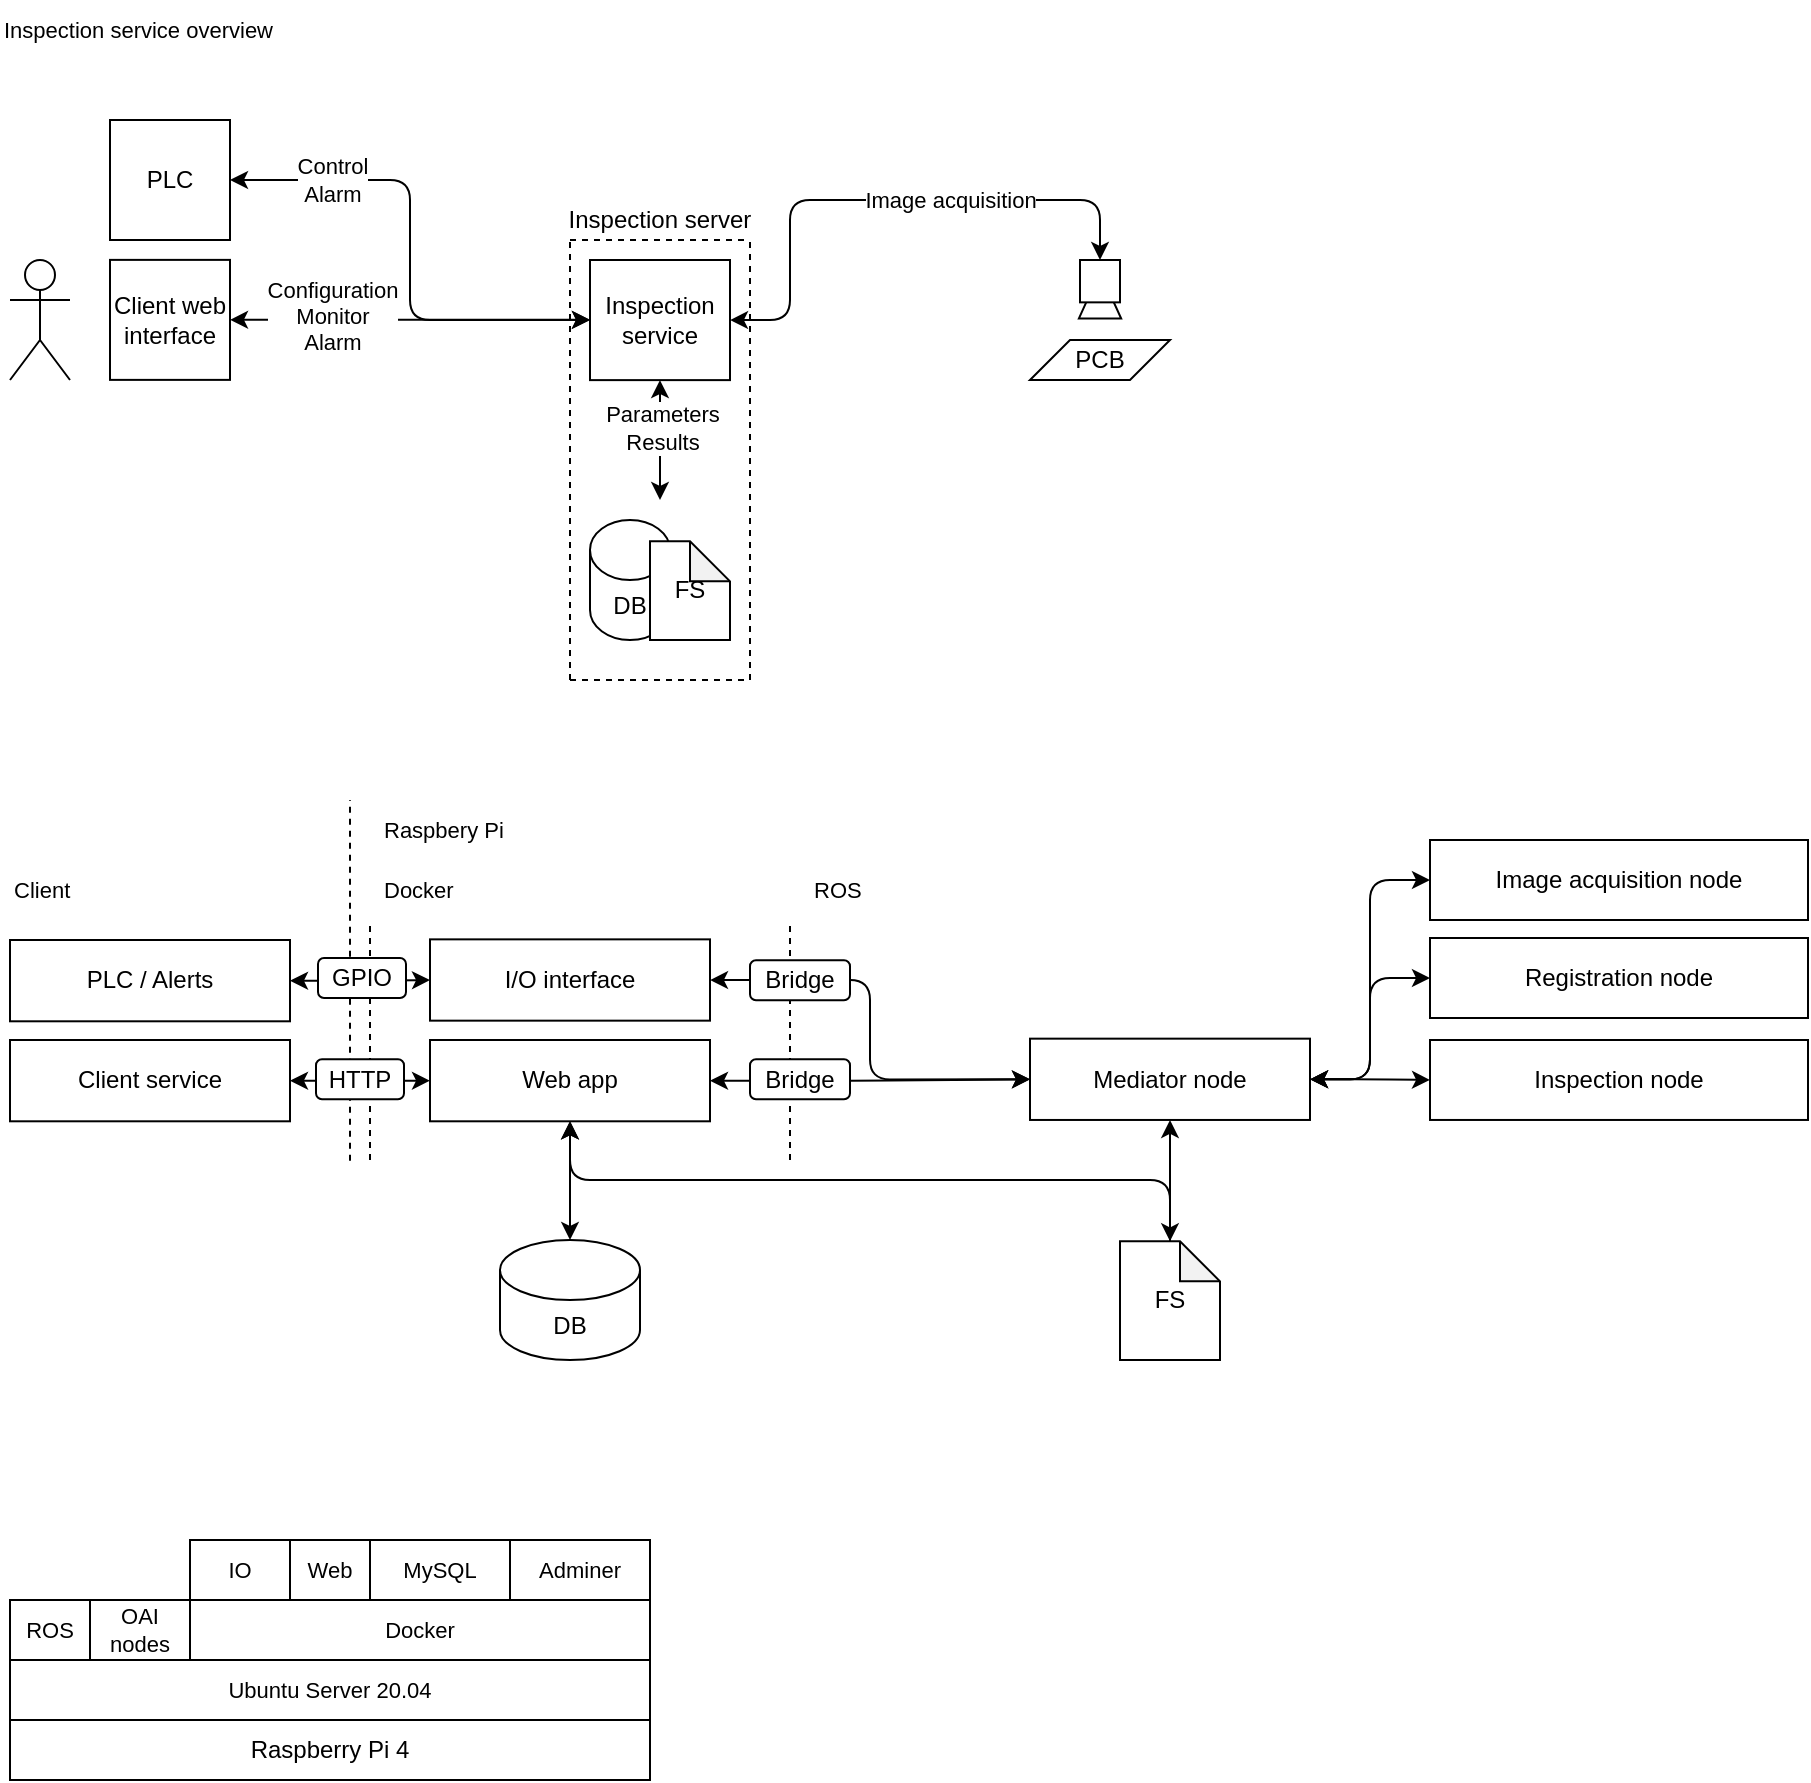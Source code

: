 <mxfile>
    <diagram id="yl8E5fSv0jWC8EZneL4l" name="System architecture overview">
        <mxGraphModel dx="1924" dy="1345" grid="1" gridSize="10" guides="1" tooltips="1" connect="1" arrows="1" fold="1" page="0" pageScale="1" pageWidth="850" pageHeight="1100" math="0" shadow="0">
            <root>
                <mxCell id="0"/>
                <mxCell id="1" parent="0"/>
                <mxCell id="78" value="" style="endArrow=none;dashed=1;html=1;fontSize=11;fillColor=default;jumpStyle=none;" parent="1" edge="1">
                    <mxGeometry width="50" height="50" relative="1" as="geometry">
                        <mxPoint x="-100.0" y="400.33" as="sourcePoint"/>
                        <mxPoint x="-100" y="220" as="targetPoint"/>
                    </mxGeometry>
                </mxCell>
                <mxCell id="9" value="" style="shape=umlActor;verticalLabelPosition=bottom;verticalAlign=top;html=1;outlineConnect=0;" parent="1" vertex="1">
                    <mxGeometry x="-270" y="-50" width="30" height="60" as="geometry"/>
                </mxCell>
                <mxCell id="-lmOX5kZ7CI9EFdULoYk-58" value="" style="edgeStyle=orthogonalEdgeStyle;jumpStyle=none;html=1;startArrow=classic;startFill=1;fillColor=default;" parent="1" source="18" target="-lmOX5kZ7CI9EFdULoYk-52" edge="1">
                    <mxGeometry relative="1" as="geometry">
                        <Array as="points">
                            <mxPoint x="-10" y="-20"/>
                            <mxPoint x="-10" y="-20"/>
                        </Array>
                    </mxGeometry>
                </mxCell>
                <mxCell id="-lmOX5kZ7CI9EFdULoYk-59" value="Configuration&lt;br&gt;Monitor&lt;br&gt;Alarm" style="edgeLabel;html=1;align=center;verticalAlign=middle;resizable=0;points=[];" parent="-lmOX5kZ7CI9EFdULoYk-58" vertex="1" connectable="0">
                    <mxGeometry x="0.196" relative="1" as="geometry">
                        <mxPoint x="-57" y="-2" as="offset"/>
                    </mxGeometry>
                </mxCell>
                <mxCell id="18" value="Client web interface" style="rounded=0;whiteSpace=wrap;html=1;fillColor=default;" parent="1" vertex="1">
                    <mxGeometry x="-220" y="-50.06" width="60" height="60" as="geometry"/>
                </mxCell>
                <mxCell id="-lmOX5kZ7CI9EFdULoYk-55" style="edgeStyle=orthogonalEdgeStyle;jumpStyle=none;html=1;entryX=0.5;entryY=0;entryDx=0;entryDy=0;startArrow=classic;startFill=1;fillColor=default;" parent="1" source="-lmOX5kZ7CI9EFdULoYk-52" target="12" edge="1">
                    <mxGeometry relative="1" as="geometry">
                        <Array as="points">
                            <mxPoint x="120" y="-20"/>
                            <mxPoint x="120" y="-80"/>
                            <mxPoint x="275" y="-80"/>
                        </Array>
                    </mxGeometry>
                </mxCell>
                <mxCell id="TeMj2ldiDPqFkT2z4b0s-53" value="Image acquisition" style="edgeLabel;html=1;align=center;verticalAlign=middle;resizable=0;points=[];fontSize=11;" parent="-lmOX5kZ7CI9EFdULoYk-55" vertex="1" connectable="0">
                    <mxGeometry x="-0.025" y="1" relative="1" as="geometry">
                        <mxPoint x="36" y="1" as="offset"/>
                    </mxGeometry>
                </mxCell>
                <mxCell id="-lmOX5kZ7CI9EFdULoYk-56" value="" style="edgeStyle=orthogonalEdgeStyle;jumpStyle=none;html=1;startArrow=classic;startFill=1;fillColor=default;" parent="1" source="-lmOX5kZ7CI9EFdULoYk-52" edge="1">
                    <mxGeometry relative="1" as="geometry">
                        <mxPoint x="55" y="70" as="targetPoint"/>
                    </mxGeometry>
                </mxCell>
                <mxCell id="-lmOX5kZ7CI9EFdULoYk-60" value="Parameters&lt;br&gt;Results" style="edgeLabel;html=1;align=center;verticalAlign=middle;resizable=0;points=[];" parent="-lmOX5kZ7CI9EFdULoYk-56" vertex="1" connectable="0">
                    <mxGeometry x="0.212" y="1" relative="1" as="geometry">
                        <mxPoint x="-1" y="-12" as="offset"/>
                    </mxGeometry>
                </mxCell>
                <mxCell id="-lmOX5kZ7CI9EFdULoYk-52" value="Inspection service" style="rounded=0;whiteSpace=wrap;html=1;fillColor=default;" parent="1" vertex="1">
                    <mxGeometry x="20" y="-50" width="70" height="60.06" as="geometry"/>
                </mxCell>
                <mxCell id="10" value="DB" style="shape=cylinder3;whiteSpace=wrap;html=1;boundedLbl=1;backgroundOutline=1;size=15;" parent="1" vertex="1">
                    <mxGeometry x="20" y="80" width="40" height="60" as="geometry"/>
                </mxCell>
                <mxCell id="33" value="" style="group" parent="1" vertex="1" connectable="0">
                    <mxGeometry x="240" y="-50" width="70" height="60" as="geometry"/>
                </mxCell>
                <mxCell id="14" value="" style="group;" parent="33" vertex="1" connectable="0">
                    <mxGeometry x="25" width="20" height="30" as="geometry"/>
                </mxCell>
                <mxCell id="13" value="" style="triangle;whiteSpace=wrap;html=1;rotation=-90;" parent="14" vertex="1">
                    <mxGeometry x="-1.667" y="7.059" width="23.333" height="21.176" as="geometry"/>
                </mxCell>
                <mxCell id="12" value="" style="rounded=0;whiteSpace=wrap;html=1;" parent="14" vertex="1">
                    <mxGeometry width="20" height="21.176" as="geometry"/>
                </mxCell>
                <mxCell id="15" value="PCB" style="shape=parallelogram;perimeter=parallelogramPerimeter;whiteSpace=wrap;html=1;fixedSize=1;" parent="33" vertex="1">
                    <mxGeometry y="40" width="70" height="20" as="geometry"/>
                </mxCell>
                <mxCell id="-lmOX5kZ7CI9EFdULoYk-63" value="" style="endArrow=none;dashed=1;html=1;fillColor=default;jumpStyle=none;" parent="1" edge="1">
                    <mxGeometry width="50" height="50" relative="1" as="geometry">
                        <mxPoint x="10" y="-60" as="sourcePoint"/>
                        <mxPoint x="100" y="-60" as="targetPoint"/>
                    </mxGeometry>
                </mxCell>
                <mxCell id="-lmOX5kZ7CI9EFdULoYk-64" value="" style="endArrow=none;dashed=1;html=1;fillColor=default;jumpStyle=none;" parent="1" edge="1">
                    <mxGeometry width="50" height="50" relative="1" as="geometry">
                        <mxPoint x="10" y="160" as="sourcePoint"/>
                        <mxPoint x="100" y="160" as="targetPoint"/>
                    </mxGeometry>
                </mxCell>
                <mxCell id="-lmOX5kZ7CI9EFdULoYk-65" value="" style="endArrow=none;dashed=1;html=1;fillColor=default;jumpStyle=none;" parent="1" edge="1">
                    <mxGeometry width="50" height="50" relative="1" as="geometry">
                        <mxPoint x="10" y="160" as="sourcePoint"/>
                        <mxPoint x="10" y="-60" as="targetPoint"/>
                    </mxGeometry>
                </mxCell>
                <mxCell id="-lmOX5kZ7CI9EFdULoYk-66" value="" style="endArrow=none;dashed=1;html=1;fillColor=default;jumpStyle=none;" parent="1" edge="1">
                    <mxGeometry width="50" height="50" relative="1" as="geometry">
                        <mxPoint x="100" y="160" as="sourcePoint"/>
                        <mxPoint x="100" y="-60" as="targetPoint"/>
                    </mxGeometry>
                </mxCell>
                <mxCell id="-lmOX5kZ7CI9EFdULoYk-67" value="Inspection server" style="text;html=1;strokeColor=none;fillColor=none;align=center;verticalAlign=middle;whiteSpace=wrap;rounded=0;" parent="1" vertex="1">
                    <mxGeometry x="5" y="-80" width="100" height="20" as="geometry"/>
                </mxCell>
                <mxCell id="TeMj2ldiDPqFkT2z4b0s-61" style="edgeStyle=orthogonalEdgeStyle;jumpStyle=none;html=1;entryX=0;entryY=0.5;entryDx=0;entryDy=0;fontSize=11;startArrow=classic;startFill=1;fillColor=default;" parent="1" source="JOnCRafrT3rsbwJGLXOO-53" target="JOnCRafrT3rsbwJGLXOO-55" edge="1">
                    <mxGeometry relative="1" as="geometry"/>
                </mxCell>
                <mxCell id="JOnCRafrT3rsbwJGLXOO-53" value="Mediator node" style="rounded=0;whiteSpace=wrap;html=1;fillColor=default;" parent="1" vertex="1">
                    <mxGeometry x="240" y="339.33" width="140" height="40.65" as="geometry"/>
                </mxCell>
                <mxCell id="JOnCRafrT3rsbwJGLXOO-55" value="Inspection node" style="rounded=0;whiteSpace=wrap;html=1;fillColor=default;" parent="1" vertex="1">
                    <mxGeometry x="440" y="340" width="189" height="39.98" as="geometry"/>
                </mxCell>
                <mxCell id="TeMj2ldiDPqFkT2z4b0s-69" style="edgeStyle=orthogonalEdgeStyle;jumpStyle=none;html=1;fontSize=11;startArrow=classic;startFill=1;fillColor=default;" parent="1" source="TeMj2ldiDPqFkT2z4b0s-54" target="TeMj2ldiDPqFkT2z4b0s-56" edge="1">
                    <mxGeometry relative="1" as="geometry">
                        <mxPoint x="-100" y="360.325" as="targetPoint"/>
                    </mxGeometry>
                </mxCell>
                <mxCell id="TeMj2ldiDPqFkT2z4b0s-54" value="Client service" style="rounded=0;whiteSpace=wrap;html=1;fillColor=default;" parent="1" vertex="1">
                    <mxGeometry x="-270" y="340" width="140" height="40.65" as="geometry"/>
                </mxCell>
                <mxCell id="TeMj2ldiDPqFkT2z4b0s-55" value="" style="endArrow=none;dashed=1;html=1;fontSize=11;fillColor=default;jumpStyle=none;" parent="1" edge="1">
                    <mxGeometry width="50" height="50" relative="1" as="geometry">
                        <mxPoint x="-90" y="400" as="sourcePoint"/>
                        <mxPoint x="-90" y="280" as="targetPoint"/>
                    </mxGeometry>
                </mxCell>
                <mxCell id="TeMj2ldiDPqFkT2z4b0s-63" value="" style="edgeStyle=orthogonalEdgeStyle;jumpStyle=none;html=1;fontSize=11;startArrow=classic;startFill=1;fillColor=default;" parent="1" source="TeMj2ldiDPqFkT2z4b0s-56" target="JOnCRafrT3rsbwJGLXOO-53" edge="1">
                    <mxGeometry relative="1" as="geometry"/>
                </mxCell>
                <mxCell id="64" style="edgeStyle=orthogonalEdgeStyle;html=1;startArrow=classic;startFill=1;" parent="1" source="TeMj2ldiDPqFkT2z4b0s-56" target="63" edge="1">
                    <mxGeometry relative="1" as="geometry"/>
                </mxCell>
                <mxCell id="TeMj2ldiDPqFkT2z4b0s-56" value="Web app" style="rounded=0;whiteSpace=wrap;html=1;fillColor=default;" parent="1" vertex="1">
                    <mxGeometry x="-60" y="340" width="140" height="40.65" as="geometry"/>
                </mxCell>
                <mxCell id="80" style="edgeStyle=orthogonalEdgeStyle;html=1;entryX=0;entryY=0.5;entryDx=0;entryDy=0;fontSize=8;startArrow=classic;startFill=1;" parent="1" source="TeMj2ldiDPqFkT2z4b0s-66" target="JOnCRafrT3rsbwJGLXOO-53" edge="1">
                    <mxGeometry relative="1" as="geometry"/>
                </mxCell>
                <mxCell id="TeMj2ldiDPqFkT2z4b0s-66" value="I/O interface" style="rounded=0;whiteSpace=wrap;html=1;fillColor=default;" parent="1" vertex="1">
                    <mxGeometry x="-60" y="289.68" width="140" height="40.65" as="geometry"/>
                </mxCell>
                <mxCell id="TeMj2ldiDPqFkT2z4b0s-70" style="edgeStyle=orthogonalEdgeStyle;jumpStyle=none;html=1;entryX=0;entryY=0.5;entryDx=0;entryDy=0;fontSize=11;startArrow=classic;startFill=1;fillColor=default;" parent="1" source="TeMj2ldiDPqFkT2z4b0s-68" target="TeMj2ldiDPqFkT2z4b0s-66" edge="1">
                    <mxGeometry relative="1" as="geometry"/>
                </mxCell>
                <mxCell id="TeMj2ldiDPqFkT2z4b0s-68" value="PLC / Alerts" style="rounded=0;whiteSpace=wrap;html=1;fillColor=default;" parent="1" vertex="1">
                    <mxGeometry x="-270" y="290" width="140" height="40.65" as="geometry"/>
                </mxCell>
                <mxCell id="TeMj2ldiDPqFkT2z4b0s-75" style="edgeStyle=orthogonalEdgeStyle;jumpStyle=none;html=1;entryX=1;entryY=0.5;entryDx=0;entryDy=0;fontSize=11;startArrow=classic;startFill=1;fillColor=default;" parent="1" source="TeMj2ldiDPqFkT2z4b0s-73" target="JOnCRafrT3rsbwJGLXOO-53" edge="1">
                    <mxGeometry relative="1" as="geometry"/>
                </mxCell>
                <mxCell id="TeMj2ldiDPqFkT2z4b0s-73" value="Image acquisition node" style="rounded=0;whiteSpace=wrap;html=1;fillColor=default;" parent="1" vertex="1">
                    <mxGeometry x="440" y="240.0" width="189" height="40" as="geometry"/>
                </mxCell>
                <mxCell id="TeMj2ldiDPqFkT2z4b0s-79" style="edgeStyle=orthogonalEdgeStyle;jumpStyle=none;html=1;entryX=1;entryY=0.5;entryDx=0;entryDy=0;fontSize=11;startArrow=classic;startFill=1;fillColor=default;" parent="1" source="TeMj2ldiDPqFkT2z4b0s-78" target="JOnCRafrT3rsbwJGLXOO-53" edge="1">
                    <mxGeometry relative="1" as="geometry"/>
                </mxCell>
                <mxCell id="TeMj2ldiDPqFkT2z4b0s-78" value="Registration node" style="rounded=0;whiteSpace=wrap;html=1;fillColor=default;" parent="1" vertex="1">
                    <mxGeometry x="440" y="289.0" width="189" height="40" as="geometry"/>
                </mxCell>
                <mxCell id="TeMj2ldiDPqFkT2z4b0s-83" style="edgeStyle=orthogonalEdgeStyle;jumpStyle=none;html=1;entryX=0;entryY=0.5;entryDx=0;entryDy=0;fontSize=11;startArrow=classic;startFill=1;fillColor=default;" parent="1" source="TeMj2ldiDPqFkT2z4b0s-82" target="-lmOX5kZ7CI9EFdULoYk-52" edge="1">
                    <mxGeometry relative="1" as="geometry"/>
                </mxCell>
                <mxCell id="TeMj2ldiDPqFkT2z4b0s-85" value="Control&lt;br&gt;Alarm" style="edgeLabel;html=1;align=center;verticalAlign=middle;resizable=0;points=[];fontSize=11;" parent="TeMj2ldiDPqFkT2z4b0s-83" vertex="1" connectable="0">
                    <mxGeometry x="-0.686" relative="1" as="geometry">
                        <mxPoint x="11" as="offset"/>
                    </mxGeometry>
                </mxCell>
                <mxCell id="TeMj2ldiDPqFkT2z4b0s-82" value="PLC" style="rounded=0;whiteSpace=wrap;html=1;fillColor=default;" parent="1" vertex="1">
                    <mxGeometry x="-220" y="-120" width="60" height="60" as="geometry"/>
                </mxCell>
                <mxCell id="TeMj2ldiDPqFkT2z4b0s-86" value="Client" style="text;html=1;strokeColor=none;fillColor=none;align=left;verticalAlign=middle;whiteSpace=wrap;rounded=0;fontSize=11;" parent="1" vertex="1">
                    <mxGeometry x="-270" y="250" width="170" height="30" as="geometry"/>
                </mxCell>
                <mxCell id="TeMj2ldiDPqFkT2z4b0s-87" value="Inspection service overview" style="text;html=1;strokeColor=none;fillColor=none;align=left;verticalAlign=middle;whiteSpace=wrap;rounded=0;fontSize=11;" parent="1" vertex="1">
                    <mxGeometry x="-275" y="-180" width="170" height="30" as="geometry"/>
                </mxCell>
                <mxCell id="TeMj2ldiDPqFkT2z4b0s-90" value="Docker" style="rounded=0;whiteSpace=wrap;html=1;fontSize=11;fillColor=default;" parent="1" vertex="1">
                    <mxGeometry x="-180" y="620" width="230" height="30" as="geometry"/>
                </mxCell>
                <mxCell id="TeMj2ldiDPqFkT2z4b0s-91" value="&lt;span style=&quot;font-size: 11px;&quot;&gt;Ubuntu Server 20.04&lt;/span&gt;" style="rounded=0;whiteSpace=wrap;html=1;fontSize=11;fillColor=default;" parent="1" vertex="1">
                    <mxGeometry x="-270" y="650" width="320" height="30" as="geometry"/>
                </mxCell>
                <mxCell id="TeMj2ldiDPqFkT2z4b0s-94" value="MySQL" style="rounded=0;whiteSpace=wrap;html=1;fontSize=11;fillColor=default;" parent="1" vertex="1">
                    <mxGeometry x="-90" y="590" width="70" height="30" as="geometry"/>
                </mxCell>
                <mxCell id="TeMj2ldiDPqFkT2z4b0s-95" value="ROS" style="rounded=0;whiteSpace=wrap;html=1;fontSize=11;fillColor=default;" parent="1" vertex="1">
                    <mxGeometry x="-270" y="620" width="40" height="30" as="geometry"/>
                </mxCell>
                <mxCell id="59" style="edgeStyle=orthogonalEdgeStyle;html=1;entryX=0.75;entryY=1;entryDx=0;entryDy=0;startArrow=classic;startFill=1;" parent="1" source="eo2HIONflX96XUiKf9PE-51" edge="1">
                    <mxGeometry relative="1" as="geometry">
                        <mxPoint x="310" y="379.98" as="targetPoint"/>
                    </mxGeometry>
                </mxCell>
                <mxCell id="81" style="edgeStyle=orthogonalEdgeStyle;html=1;entryX=0.5;entryY=1;entryDx=0;entryDy=0;" edge="1" parent="1" source="eo2HIONflX96XUiKf9PE-51" target="TeMj2ldiDPqFkT2z4b0s-56">
                    <mxGeometry relative="1" as="geometry">
                        <Array as="points">
                            <mxPoint x="310" y="410"/>
                            <mxPoint x="10" y="410"/>
                        </Array>
                    </mxGeometry>
                </mxCell>
                <mxCell id="eo2HIONflX96XUiKf9PE-51" value="FS" style="shape=note;whiteSpace=wrap;html=1;backgroundOutline=1;darkOpacity=0.05;size=20;" parent="1" vertex="1">
                    <mxGeometry x="285" y="440.66" width="50" height="59.34" as="geometry"/>
                </mxCell>
                <mxCell id="55" value="" style="endArrow=none;dashed=1;html=1;fontSize=11;fillColor=default;jumpStyle=none;" parent="1" edge="1">
                    <mxGeometry width="50" height="50" relative="1" as="geometry">
                        <mxPoint x="120" y="400" as="sourcePoint"/>
                        <mxPoint x="120" y="280" as="targetPoint"/>
                    </mxGeometry>
                </mxCell>
                <mxCell id="56" value="Docker" style="text;html=1;strokeColor=none;fillColor=none;align=left;verticalAlign=middle;whiteSpace=wrap;rounded=0;fontSize=11;" parent="1" vertex="1">
                    <mxGeometry x="-85" y="250.0" width="170" height="30" as="geometry"/>
                </mxCell>
                <mxCell id="57" value="ROS" style="text;html=1;strokeColor=none;fillColor=none;align=left;verticalAlign=middle;whiteSpace=wrap;rounded=0;fontSize=11;" parent="1" vertex="1">
                    <mxGeometry x="130" y="250" width="170" height="30" as="geometry"/>
                </mxCell>
                <mxCell id="61" value="Bridge" style="rounded=1;whiteSpace=wrap;html=1;" parent="1" vertex="1">
                    <mxGeometry x="100" y="349.65" width="50" height="20" as="geometry"/>
                </mxCell>
                <mxCell id="63" value="DB" style="shape=cylinder3;whiteSpace=wrap;html=1;boundedLbl=1;backgroundOutline=1;size=15;" parent="1" vertex="1">
                    <mxGeometry x="-25" y="440" width="70" height="60" as="geometry"/>
                </mxCell>
                <mxCell id="65" value="OAI&lt;br&gt;nodes" style="rounded=0;whiteSpace=wrap;html=1;fontSize=11;fillColor=default;" parent="1" vertex="1">
                    <mxGeometry x="-230" y="620" width="50" height="30" as="geometry"/>
                </mxCell>
                <mxCell id="67" value="IO" style="rounded=0;whiteSpace=wrap;html=1;fontSize=11;fillColor=default;" parent="1" vertex="1">
                    <mxGeometry x="-180" y="590" width="50" height="30" as="geometry"/>
                </mxCell>
                <mxCell id="68" value="Web" style="rounded=0;whiteSpace=wrap;html=1;fontSize=11;fillColor=default;" parent="1" vertex="1">
                    <mxGeometry x="-130" y="590" width="40" height="30" as="geometry"/>
                </mxCell>
                <mxCell id="70" value="GPIO" style="rounded=1;whiteSpace=wrap;html=1;" parent="1" vertex="1">
                    <mxGeometry x="-116" y="299" width="44" height="20" as="geometry"/>
                </mxCell>
                <mxCell id="73" value="HTTP" style="rounded=1;whiteSpace=wrap;html=1;" parent="1" vertex="1">
                    <mxGeometry x="-117" y="349.65" width="44" height="20" as="geometry"/>
                </mxCell>
                <mxCell id="74" value="Raspberry Pi 4" style="rounded=0;whiteSpace=wrap;html=1;" parent="1" vertex="1">
                    <mxGeometry x="-270" y="680" width="320" height="30" as="geometry"/>
                </mxCell>
                <mxCell id="75" value="Adminer" style="rounded=0;whiteSpace=wrap;html=1;fontSize=11;fillColor=default;" parent="1" vertex="1">
                    <mxGeometry x="-20" y="590" width="70" height="30" as="geometry"/>
                </mxCell>
                <mxCell id="76" value="Bridge" style="rounded=1;whiteSpace=wrap;html=1;" parent="1" vertex="1">
                    <mxGeometry x="100" y="300.16" width="50" height="20" as="geometry"/>
                </mxCell>
                <mxCell id="79" value="Raspbery Pi" style="text;html=1;strokeColor=none;fillColor=none;align=left;verticalAlign=middle;whiteSpace=wrap;rounded=0;fontSize=11;" parent="1" vertex="1">
                    <mxGeometry x="-85" y="220" width="170" height="30" as="geometry"/>
                </mxCell>
                <mxCell id="8-pr1Ah0HpMjDmdw1Q9Z-81" value="FS" style="shape=note;whiteSpace=wrap;html=1;backgroundOutline=1;darkOpacity=0.05;size=20;" vertex="1" parent="1">
                    <mxGeometry x="50" y="90.66" width="40" height="49.34" as="geometry"/>
                </mxCell>
            </root>
        </mxGraphModel>
    </diagram>
    <diagram id="mEzAnb-o6vaqUiyB7Uh4" name="Web application wireframe">
        <mxGraphModel dx="2450" dy="992" grid="1" gridSize="10" guides="1" tooltips="1" connect="1" arrows="1" fold="1" page="1" pageScale="1" pageWidth="850" pageHeight="1100" math="0" shadow="0">
            <root>
                <mxCell id="0"/>
                <mxCell id="1" parent="0"/>
                <mxCell id="a9JeF39u8a13Q8rVM86Y-21" style="edgeStyle=orthogonalEdgeStyle;html=1;" parent="1" source="a9JeF39u8a13Q8rVM86Y-1" target="a9JeF39u8a13Q8rVM86Y-19" edge="1">
                    <mxGeometry relative="1" as="geometry">
                        <Array as="points">
                            <mxPoint x="-90" y="325"/>
                        </Array>
                    </mxGeometry>
                </mxCell>
                <mxCell id="a9JeF39u8a13Q8rVM86Y-22" value="Login" style="edgeLabel;html=1;align=center;verticalAlign=middle;resizable=0;points=[];" parent="a9JeF39u8a13Q8rVM86Y-21" vertex="1" connectable="0">
                    <mxGeometry x="-0.802" y="3" relative="1" as="geometry">
                        <mxPoint as="offset"/>
                    </mxGeometry>
                </mxCell>
                <mxCell id="a9JeF39u8a13Q8rVM86Y-1" value="" style="rounded=0;whiteSpace=wrap;html=1;sketch=1;curveFitting=1;jiggle=2;" parent="1" vertex="1">
                    <mxGeometry x="40" y="120" width="760" height="410" as="geometry"/>
                </mxCell>
                <mxCell id="a9JeF39u8a13Q8rVM86Y-3" value="" style="rounded=0;whiteSpace=wrap;html=1;sketch=1;curveFitting=1;jiggle=2;" parent="1" vertex="1">
                    <mxGeometry x="40" y="590" width="760" height="410" as="geometry"/>
                </mxCell>
                <mxCell id="a9JeF39u8a13Q8rVM86Y-4" value="Home&amp;nbsp;&lt;span style=&quot;font-weight: 400;&quot;&gt;Main page with navigation and some statistics&lt;/span&gt;" style="text;html=1;strokeColor=none;fillColor=none;align=left;verticalAlign=middle;whiteSpace=wrap;rounded=0;fontStyle=1" parent="1" vertex="1">
                    <mxGeometry x="40" y="560" width="520" height="30" as="geometry"/>
                </mxCell>
                <mxCell id="a9JeF39u8a13Q8rVM86Y-5" value="" style="rounded=0;whiteSpace=wrap;html=1;sketch=1;curveFitting=1;jiggle=2;" parent="1" vertex="1">
                    <mxGeometry x="40" y="1070" width="760" height="410" as="geometry"/>
                </mxCell>
                <mxCell id="a9JeF39u8a13Q8rVM86Y-7" value="&lt;span style=&quot;font-weight: 700; text-align: center;&quot;&gt;Settings&lt;/span&gt;&amp;nbsp;Place to setup the system parameters (not inspection)" style="text;html=1;strokeColor=none;fillColor=none;align=left;verticalAlign=middle;whiteSpace=wrap;rounded=0;" parent="1" vertex="1">
                    <mxGeometry x="40" y="1040" width="520" height="30" as="geometry"/>
                </mxCell>
                <mxCell id="a9JeF39u8a13Q8rVM86Y-11" value="&lt;span style=&quot;font-weight: 700; text-align: center;&quot;&gt;Login&amp;nbsp;&lt;/span&gt;Login page / Lock page&amp;nbsp;" style="text;html=1;align=left;verticalAlign=middle;whiteSpace=wrap;rounded=0;" parent="1" vertex="1">
                    <mxGeometry x="40" y="90" width="520" height="30" as="geometry"/>
                </mxCell>
                <mxCell id="a9JeF39u8a13Q8rVM86Y-12" value="" style="rounded=0;whiteSpace=wrap;html=1;fillStyle=solid;sketch=1;curveFitting=1;jiggle=2;" parent="1" vertex="1">
                    <mxGeometry x="40" y="1550" width="760" height="410" as="geometry"/>
                </mxCell>
                <mxCell id="a9JeF39u8a13Q8rVM86Y-14" value="&lt;span style=&quot;font-weight: 700; text-align: center;&quot;&gt;Devices&amp;nbsp;&lt;/span&gt;Place to setup camera connections" style="text;html=1;strokeColor=none;fillColor=none;align=left;verticalAlign=middle;whiteSpace=wrap;rounded=0;" parent="1" vertex="1">
                    <mxGeometry x="40" y="1520" width="520" height="30" as="geometry"/>
                </mxCell>
                <mxCell id="a9JeF39u8a13Q8rVM86Y-16" value="&lt;span style=&quot;font-weight: 700; text-align: center;&quot;&gt;Inspection&lt;/span&gt;&amp;nbsp;Place to setup inspection flow" style="text;html=1;strokeColor=none;fillColor=none;align=left;verticalAlign=middle;whiteSpace=wrap;rounded=0;" parent="1" vertex="1">
                    <mxGeometry x="40" y="2000" width="520" height="30" as="geometry"/>
                </mxCell>
                <mxCell id="a9JeF39u8a13Q8rVM86Y-17" value="" style="rounded=0;whiteSpace=wrap;html=1;sketch=1;curveFitting=1;jiggle=2;" parent="1" vertex="1">
                    <mxGeometry x="40" y="2030" width="760" height="580" as="geometry"/>
                </mxCell>
                <mxCell id="a9JeF39u8a13Q8rVM86Y-23" style="edgeStyle=orthogonalEdgeStyle;html=1;entryX=0;entryY=0.589;entryDx=0;entryDy=0;entryPerimeter=0;exitX=1;exitY=0.5;exitDx=0;exitDy=0;" parent="1" source="a9JeF39u8a13Q8rVM86Y-19" target="a9JeF39u8a13Q8rVM86Y-1" edge="1">
                    <mxGeometry relative="1" as="geometry"/>
                </mxCell>
                <mxCell id="a9JeF39u8a13Q8rVM86Y-24" value="Logout" style="edgeLabel;html=1;align=center;verticalAlign=middle;resizable=0;points=[];" parent="a9JeF39u8a13Q8rVM86Y-23" vertex="1" connectable="0">
                    <mxGeometry x="0.757" y="-2" relative="1" as="geometry">
                        <mxPoint as="offset"/>
                    </mxGeometry>
                </mxCell>
                <mxCell id="a9JeF39u8a13Q8rVM86Y-19" value="Protected" style="rounded=0;whiteSpace=wrap;html=1;rotation=-90;" parent="1" vertex="1">
                    <mxGeometry x="-1320" y="1810" width="2490" height="40" as="geometry"/>
                </mxCell>
                <mxCell id="a9JeF39u8a13Q8rVM86Y-25" value="/login" style="text;html=1;strokeColor=none;fillColor=none;align=right;verticalAlign=middle;whiteSpace=wrap;rounded=0;" parent="1" vertex="1">
                    <mxGeometry x="560" y="90" width="240" height="30" as="geometry"/>
                </mxCell>
                <mxCell id="a9JeF39u8a13Q8rVM86Y-28" value="" style="rounded=0;whiteSpace=wrap;html=1;fillColor=#cdeb8b;strokeColor=#36393d;sketch=1;curveFitting=1;jiggle=2;" parent="1" vertex="1">
                    <mxGeometry x="40" y="590" width="760" height="30" as="geometry"/>
                </mxCell>
                <mxCell id="a9JeF39u8a13Q8rVM86Y-38" value="Export" style="text;html=1;strokeColor=none;fillColor=none;align=center;verticalAlign=middle;whiteSpace=wrap;rounded=0;fontStyle=1;sketch=1;curveFitting=1;jiggle=2;" parent="1" vertex="1">
                    <mxGeometry x="300" y="590" width="70" height="30" as="geometry"/>
                </mxCell>
                <mxCell id="a9JeF39u8a13Q8rVM86Y-39" value="Settings" style="text;html=1;strokeColor=none;fillColor=none;align=center;verticalAlign=middle;whiteSpace=wrap;rounded=0;fontStyle=1;sketch=1;curveFitting=1;jiggle=2;" parent="1" vertex="1">
                    <mxGeometry x="220" y="590" width="80" height="30" as="geometry"/>
                </mxCell>
                <mxCell id="a9JeF39u8a13Q8rVM86Y-40" value="Devices" style="text;html=1;strokeColor=none;fillColor=none;align=center;verticalAlign=middle;whiteSpace=wrap;rounded=0;fontStyle=1;sketch=1;curveFitting=1;jiggle=2;" parent="1" vertex="1">
                    <mxGeometry x="150" y="590" width="70" height="30" as="geometry"/>
                </mxCell>
                <mxCell id="a9JeF39u8a13Q8rVM86Y-41" value="Inspection" style="text;html=1;strokeColor=none;fillColor=none;align=center;verticalAlign=middle;whiteSpace=wrap;rounded=0;fontStyle=1;sketch=1;curveFitting=1;jiggle=2;" parent="1" vertex="1">
                    <mxGeometry x="70" y="590" width="80" height="30" as="geometry"/>
                </mxCell>
                <mxCell id="a9JeF39u8a13Q8rVM86Y-43" value="" style="verticalLabelPosition=bottom;verticalAlign=top;html=1;shape=mxgraph.basic.partConcEllipse;startAngle=0.25;endAngle=0.1;arcWidth=0.5;fillColor=#cce5ff;strokeColor=#36393d;sketch=1;curveFitting=1;jiggle=2;" parent="1" vertex="1">
                    <mxGeometry x="45" y="595" width="20" height="20" as="geometry"/>
                </mxCell>
                <mxCell id="a9JeF39u8a13Q8rVM86Y-45" value="/" style="text;html=1;strokeColor=none;fillColor=none;align=right;verticalAlign=middle;whiteSpace=wrap;rounded=0;" parent="1" vertex="1">
                    <mxGeometry x="560" y="560" width="240" height="30" as="geometry"/>
                </mxCell>
                <mxCell id="a9JeF39u8a13Q8rVM86Y-47" value="&amp;nbsp; &amp;nbsp; Inspections is facing some &lt;b&gt;issues&lt;/b&gt;. Act now!&amp;nbsp;" style="rounded=1;whiteSpace=wrap;html=1;arcSize=15;shadow=1;align=left;fillColor=#ffff88;strokeColor=#36393d;sketch=1;curveFitting=1;jiggle=2;" parent="1" vertex="1">
                    <mxGeometry x="170" y="640" width="540" height="30" as="geometry"/>
                </mxCell>
                <mxCell id="a9JeF39u8a13Q8rVM86Y-48" value="" style="ellipse;whiteSpace=wrap;html=1;aspect=fixed;strokeColor=#36393d;fillColor=#ffcccc;shadow=1;sketch=1;curveFitting=1;jiggle=2;" parent="1" vertex="1">
                    <mxGeometry x="740" y="597.5" width="15" height="15" as="geometry"/>
                </mxCell>
                <mxCell id="a9JeF39u8a13Q8rVM86Y-49" value="" style="rounded=1;whiteSpace=wrap;html=1;arcSize=6;shadow=1;sketch=1;curveFitting=1;jiggle=2;" parent="1" vertex="1">
                    <mxGeometry x="170" y="680" width="540" height="100" as="geometry"/>
                </mxCell>
                <mxCell id="a9JeF39u8a13Q8rVM86Y-53" value="" style="whiteSpace=wrap;html=1;shape=mxgraph.basic.roundRectCallout;dx=8.02;dy=4;size=5;boundedLbl=1;rounded=1;shadow=1;sketch=1;curveFitting=1;jiggle=2;" parent="1" vertex="1">
                    <mxGeometry x="770" y="595" width="20" height="20" as="geometry"/>
                </mxCell>
                <mxCell id="a9JeF39u8a13Q8rVM86Y-57" value="" style="endArrow=none;html=1;fontColor=default;fillColor=#fad9d5;strokeColor=#ae4132;strokeWidth=2;sketch=1;curveFitting=1;jiggle=2;" parent="1" edge="1">
                    <mxGeometry width="50" height="50" relative="1" as="geometry">
                        <mxPoint x="235" y="740" as="sourcePoint"/>
                        <mxPoint x="615" y="740" as="targetPoint"/>
                        <Array as="points">
                            <mxPoint x="275" y="730"/>
                            <mxPoint x="335" y="750"/>
                            <mxPoint x="405" y="730"/>
                            <mxPoint x="485" y="720"/>
                            <mxPoint x="575" y="750"/>
                        </Array>
                    </mxGeometry>
                </mxCell>
                <mxCell id="a9JeF39u8a13Q8rVM86Y-58" value="" style="endArrow=classic;html=1;strokeWidth=1;fontColor=default;sketch=1;curveFitting=1;jiggle=2;" parent="1" edge="1">
                    <mxGeometry width="50" height="50" relative="1" as="geometry">
                        <mxPoint x="204.68" y="765" as="sourcePoint"/>
                        <mxPoint x="204.68" y="710" as="targetPoint"/>
                    </mxGeometry>
                </mxCell>
                <mxCell id="a9JeF39u8a13Q8rVM86Y-59" value="" style="endArrow=classic;html=1;strokeWidth=1;fontColor=default;sketch=1;curveFitting=1;jiggle=2;" parent="1" edge="1">
                    <mxGeometry width="50" height="50" relative="1" as="geometry">
                        <mxPoint x="200" y="760.23" as="sourcePoint"/>
                        <mxPoint x="640" y="760" as="targetPoint"/>
                    </mxGeometry>
                </mxCell>
                <mxCell id="a9JeF39u8a13Q8rVM86Y-60" value="" style="endArrow=none;dashed=1;html=1;strokeWidth=1;fontColor=default;fillColor=#bac8d3;strokeColor=#23445d;sketch=1;curveFitting=1;jiggle=2;" parent="1" edge="1">
                    <mxGeometry width="50" height="50" relative="1" as="geometry">
                        <mxPoint x="240" y="739.62" as="sourcePoint"/>
                        <mxPoint x="620" y="739.62" as="targetPoint"/>
                    </mxGeometry>
                </mxCell>
                <mxCell id="a9JeF39u8a13Q8rVM86Y-61" value="Trends" style="text;html=1;strokeColor=none;fillColor=none;align=center;verticalAlign=middle;whiteSpace=wrap;rounded=0;shadow=1;fontColor=default;fontStyle=1;sketch=1;curveFitting=1;jiggle=2;" parent="1" vertex="1">
                    <mxGeometry x="170" y="680" width="60" height="30" as="geometry"/>
                </mxCell>
                <mxCell id="a9JeF39u8a13Q8rVM86Y-62" value="" style="endArrow=none;html=1;fontColor=default;fillColor=#b1ddf0;strokeColor=#10739e;strokeWidth=2;sketch=1;curveFitting=1;jiggle=2;" parent="1" edge="1">
                    <mxGeometry width="50" height="50" relative="1" as="geometry">
                        <mxPoint x="260" y="735" as="sourcePoint"/>
                        <mxPoint x="640" y="735" as="targetPoint"/>
                        <Array as="points">
                            <mxPoint x="300" y="750"/>
                            <mxPoint x="360" y="730"/>
                            <mxPoint x="440" y="740"/>
                            <mxPoint x="510" y="715"/>
                            <mxPoint x="600" y="745"/>
                        </Array>
                    </mxGeometry>
                </mxCell>
                <mxCell id="a9JeF39u8a13Q8rVM86Y-69" value="1" style="ellipse;whiteSpace=wrap;html=1;aspect=fixed;rounded=1;shadow=0;fontStyle=1;fontSize=9;sketch=1;curveFitting=1;jiggle=2;" parent="1" vertex="1">
                    <mxGeometry x="781.5" y="592" width="12.5" height="12.5" as="geometry"/>
                </mxCell>
                <mxCell id="a9JeF39u8a13Q8rVM86Y-70" value="" style="rounded=1;whiteSpace=wrap;html=1;arcSize=3;shadow=1;sketch=1;curveFitting=1;jiggle=2;" parent="1" vertex="1">
                    <mxGeometry x="460" y="790" width="250" height="180" as="geometry"/>
                </mxCell>
                <mxCell id="a9JeF39u8a13Q8rVM86Y-71" value="" style="group;sketch=1;curveFitting=1;jiggle=2;" parent="1" vertex="1" connectable="0">
                    <mxGeometry x="170" y="790" width="280" height="180" as="geometry"/>
                </mxCell>
                <mxCell id="a9JeF39u8a13Q8rVM86Y-52" value="" style="rounded=1;whiteSpace=wrap;html=1;arcSize=3;shadow=1;sketch=1;curveFitting=1;jiggle=2;" parent="a9JeF39u8a13Q8rVM86Y-71" vertex="1">
                    <mxGeometry width="280" height="180" as="geometry"/>
                </mxCell>
                <mxCell id="a9JeF39u8a13Q8rVM86Y-63" value="" style="rounded=0;whiteSpace=wrap;html=1;shadow=0;strokeColor=#36393d;fillColor=#cce5ff;sketch=1;curveFitting=1;jiggle=2;" parent="a9JeF39u8a13Q8rVM86Y-71" vertex="1">
                    <mxGeometry x="30" y="50" width="50" height="120" as="geometry"/>
                </mxCell>
                <mxCell id="a9JeF39u8a13Q8rVM86Y-65" value="" style="rounded=0;whiteSpace=wrap;html=1;shadow=0;strokeColor=#36393d;fillColor=#ffcc99;sketch=1;curveFitting=1;jiggle=2;" parent="a9JeF39u8a13Q8rVM86Y-71" vertex="1">
                    <mxGeometry x="80" y="20" width="50" height="150" as="geometry"/>
                </mxCell>
                <mxCell id="a9JeF39u8a13Q8rVM86Y-66" value="" style="rounded=0;whiteSpace=wrap;html=1;shadow=0;strokeColor=#36393d;fillColor=#cdeb8b;sketch=1;curveFitting=1;jiggle=2;" parent="a9JeF39u8a13Q8rVM86Y-71" vertex="1">
                    <mxGeometry x="130" y="120" width="50" height="50" as="geometry"/>
                </mxCell>
                <mxCell id="a9JeF39u8a13Q8rVM86Y-67" value="" style="rounded=0;whiteSpace=wrap;html=1;shadow=0;strokeColor=#36393d;fillColor=#ffcccc;sketch=1;curveFitting=1;jiggle=2;" parent="a9JeF39u8a13Q8rVM86Y-71" vertex="1">
                    <mxGeometry x="180" y="110" width="50" height="60" as="geometry"/>
                </mxCell>
                <mxCell id="a9JeF39u8a13Q8rVM86Y-68" value="Statistics" style="text;html=1;strokeColor=none;fillColor=none;align=center;verticalAlign=middle;whiteSpace=wrap;rounded=0;shadow=1;fontColor=default;fontStyle=1;sketch=1;curveFitting=1;jiggle=2;" parent="a9JeF39u8a13Q8rVM86Y-71" vertex="1">
                    <mxGeometry width="70" height="30" as="geometry"/>
                </mxCell>
                <mxCell id="a9JeF39u8a13Q8rVM86Y-80" value="Log" style="text;html=1;strokeColor=none;fillColor=none;align=center;verticalAlign=middle;whiteSpace=wrap;rounded=0;shadow=1;fontColor=default;fontStyle=1;sketch=1;curveFitting=1;jiggle=2;" parent="1" vertex="1">
                    <mxGeometry x="460" y="790" width="50" height="30" as="geometry"/>
                </mxCell>
                <mxCell id="a9JeF39u8a13Q8rVM86Y-81" value="PCB123: OK&amp;nbsp; &amp;nbsp; &amp;nbsp; &amp;nbsp; &amp;nbsp; &amp;nbsp; &amp;nbsp; &amp;nbsp; &amp;nbsp; &amp;nbsp; &amp;nbsp; &amp;nbsp; &amp;nbsp; &amp;nbsp; &amp;nbsp; &amp;nbsp; &amp;nbsp; &amp;nbsp; &amp;nbsp; &amp;nbsp; &amp;nbsp; &amp;nbsp; &amp;nbsp; &amp;nbsp; &amp;nbsp; &amp;nbsp;&amp;nbsp;&lt;u style=&quot;border-color: var(--border-color);&quot;&gt;&lt;font style=&quot;border-color: var(--border-color);&quot; color=&quot;#3333ff&quot;&gt;Details&lt;/font&gt;&lt;/u&gt;" style="text;html=1;strokeColor=default;fillColor=none;align=left;verticalAlign=middle;whiteSpace=wrap;rounded=0;shadow=0;fontSize=9;fontColor=default;sketch=1;curveFitting=1;jiggle=2;" parent="1" vertex="1">
                    <mxGeometry x="470" y="820" width="230" height="20" as="geometry"/>
                </mxCell>
                <mxCell id="a9JeF39u8a13Q8rVM86Y-83" value="PCB123: OK&amp;nbsp; &amp;nbsp; &amp;nbsp; &amp;nbsp; &amp;nbsp; &amp;nbsp; &amp;nbsp; &amp;nbsp; &amp;nbsp; &amp;nbsp; &amp;nbsp; &amp;nbsp; &amp;nbsp; &amp;nbsp; &amp;nbsp; &amp;nbsp; &amp;nbsp; &amp;nbsp; &amp;nbsp; &amp;nbsp; &amp;nbsp; &amp;nbsp; &amp;nbsp; &amp;nbsp; &amp;nbsp; &amp;nbsp;&amp;nbsp;&lt;u style=&quot;border-color: var(--border-color);&quot;&gt;&lt;font style=&quot;border-color: var(--border-color);&quot; color=&quot;#3333ff&quot;&gt;Details&lt;/font&gt;&lt;/u&gt;" style="text;html=1;strokeColor=default;fillColor=none;align=left;verticalAlign=middle;whiteSpace=wrap;rounded=0;shadow=0;fontSize=9;fontColor=default;sketch=1;curveFitting=1;jiggle=2;" parent="1" vertex="1">
                    <mxGeometry x="470" y="840" width="230" height="20" as="geometry"/>
                </mxCell>
                <mxCell id="a9JeF39u8a13Q8rVM86Y-84" value="PCB321: NOK (missing component).&amp;nbsp; &amp;nbsp; &amp;nbsp; &amp;nbsp; &amp;nbsp; &amp;nbsp; &amp;nbsp;&amp;nbsp;&lt;u&gt;&lt;font color=&quot;#3333ff&quot;&gt;Details&lt;/font&gt;&lt;/u&gt;" style="text;html=1;strokeColor=#36393d;fillColor=#ffcccc;align=left;verticalAlign=middle;whiteSpace=wrap;rounded=0;shadow=0;fontSize=9;sketch=1;curveFitting=1;jiggle=2;" parent="1" vertex="1">
                    <mxGeometry x="470" y="860" width="230" height="20" as="geometry"/>
                </mxCell>
                <mxCell id="a9JeF39u8a13Q8rVM86Y-85" value="PCB123: OK&amp;nbsp; &amp;nbsp; &amp;nbsp; &amp;nbsp; &amp;nbsp; &amp;nbsp; &amp;nbsp; &amp;nbsp; &amp;nbsp; &amp;nbsp; &amp;nbsp; &amp;nbsp; &amp;nbsp; &amp;nbsp; &amp;nbsp; &amp;nbsp; &amp;nbsp; &amp;nbsp; &amp;nbsp; &amp;nbsp; &amp;nbsp; &amp;nbsp; &amp;nbsp; &amp;nbsp; &amp;nbsp; &amp;nbsp; &lt;u style=&quot;border-color: var(--border-color);&quot;&gt;&lt;font style=&quot;border-color: var(--border-color);&quot; color=&quot;#3333ff&quot;&gt;Details&lt;/font&gt;&lt;/u&gt;" style="text;html=1;strokeColor=default;fillColor=none;align=left;verticalAlign=middle;whiteSpace=wrap;rounded=0;shadow=0;fontSize=9;fontColor=default;sketch=1;curveFitting=1;jiggle=2;" parent="1" vertex="1">
                    <mxGeometry x="470" y="880" width="230" height="20" as="geometry"/>
                </mxCell>
                <mxCell id="a9JeF39u8a13Q8rVM86Y-86" value="" style="text;html=1;strokeColor=default;fillColor=none;align=left;verticalAlign=middle;whiteSpace=wrap;rounded=0;shadow=0;fontSize=9;fontColor=default;sketch=1;curveFitting=1;jiggle=2;" parent="1" vertex="1">
                    <mxGeometry x="470" y="900" width="230" height="20" as="geometry"/>
                </mxCell>
                <mxCell id="a9JeF39u8a13Q8rVM86Y-87" value="" style="text;html=1;strokeColor=default;fillColor=none;align=left;verticalAlign=middle;whiteSpace=wrap;rounded=0;shadow=0;fontSize=9;fontColor=default;sketch=1;curveFitting=1;jiggle=2;" parent="1" vertex="1">
                    <mxGeometry x="470" y="920" width="230" height="20" as="geometry"/>
                </mxCell>
                <mxCell id="a9JeF39u8a13Q8rVM86Y-88" value="" style="text;html=1;strokeColor=default;fillColor=none;align=left;verticalAlign=middle;whiteSpace=wrap;rounded=0;shadow=0;fontSize=9;fontColor=default;sketch=1;curveFitting=1;jiggle=2;" parent="1" vertex="1">
                    <mxGeometry x="470" y="940" width="230" height="20" as="geometry"/>
                </mxCell>
                <mxCell id="a9JeF39u8a13Q8rVM86Y-89" value="" style="rounded=1;whiteSpace=wrap;html=1;shadow=0;fontSize=9;sketch=1;curveFitting=1;jiggle=2;" parent="1" vertex="1">
                    <mxGeometry x="690" y="820" width="10" height="140" as="geometry"/>
                </mxCell>
                <mxCell id="a9JeF39u8a13Q8rVM86Y-90" value="" style="rounded=1;whiteSpace=wrap;html=1;shadow=0;fontSize=9;arcSize=50;fillColor=#eeeeee;strokeColor=#36393d;sketch=1;curveFitting=1;jiggle=2;" parent="1" vertex="1">
                    <mxGeometry x="690" y="848" width="10" height="20" as="geometry"/>
                </mxCell>
                <mxCell id="a9JeF39u8a13Q8rVM86Y-91" value="Online&lt;br&gt;No issues" style="ellipse;whiteSpace=wrap;html=1;aspect=fixed;rounded=1;shadow=0;strokeColor=#36393d;fontSize=9;fillColor=#cdeb8b;" parent="1" vertex="1">
                    <mxGeometry x="849.38" y="690" width="50" height="50" as="geometry"/>
                </mxCell>
                <mxCell id="a9JeF39u8a13Q8rVM86Y-93" value="Online&lt;br&gt;Issues" style="ellipse;whiteSpace=wrap;html=1;aspect=fixed;rounded=1;shadow=0;strokeColor=#36393d;fontSize=9;fillColor=#ffff88;" parent="1" vertex="1">
                    <mxGeometry x="850.63" y="732.5" width="48.75" height="48.75" as="geometry"/>
                </mxCell>
                <mxCell id="a9JeF39u8a13Q8rVM86Y-94" value="Offline" style="ellipse;whiteSpace=wrap;html=1;aspect=fixed;rounded=1;shadow=0;strokeColor=#36393d;fontSize=9;fillColor=#ffcccc;" parent="1" vertex="1">
                    <mxGeometry x="850.63" y="770" width="50" height="50" as="geometry"/>
                </mxCell>
                <mxCell id="a9JeF39u8a13Q8rVM86Y-97" style="edgeStyle=orthogonalEdgeStyle;html=1;entryX=0.5;entryY=1;entryDx=0;entryDy=0;strokeWidth=1;fontSize=9;fontColor=#000000;" parent="1" source="a9JeF39u8a13Q8rVM86Y-95" target="a9JeF39u8a13Q8rVM86Y-48" edge="1">
                    <mxGeometry relative="1" as="geometry"/>
                </mxCell>
                <mxCell id="a9JeF39u8a13Q8rVM86Y-95" value="&lt;b&gt;Inspection statuses&lt;/b&gt;" style="text;html=1;strokeColor=default;fillColor=none;align=center;verticalAlign=middle;whiteSpace=wrap;rounded=0;shadow=0;fontSize=9;fontColor=#000000;dashed=1;" parent="1" vertex="1">
                    <mxGeometry x="830.63" y="651.25" width="88.75" height="30" as="geometry"/>
                </mxCell>
                <mxCell id="a9JeF39u8a13Q8rVM86Y-99" style="edgeStyle=orthogonalEdgeStyle;html=1;entryX=0.576;entryY=0.783;entryDx=0;entryDy=0;entryPerimeter=0;strokeWidth=1;fontSize=9;fontColor=#000000;" parent="1" source="a9JeF39u8a13Q8rVM86Y-98" target="a9JeF39u8a13Q8rVM86Y-53" edge="1">
                    <mxGeometry relative="1" as="geometry"/>
                </mxCell>
                <mxCell id="a9JeF39u8a13Q8rVM86Y-98" value="&lt;b&gt;System notifications&lt;br&gt;&lt;/b&gt;Popup with system messages" style="text;html=1;strokeColor=default;fillColor=none;align=center;verticalAlign=middle;whiteSpace=wrap;rounded=0;shadow=0;fontSize=9;fontColor=#000000;dashed=1;" parent="1" vertex="1">
                    <mxGeometry x="940" y="620" width="110" height="50" as="geometry"/>
                </mxCell>
                <mxCell id="a9JeF39u8a13Q8rVM86Y-102" style="edgeStyle=orthogonalEdgeStyle;html=1;strokeWidth=1;fontSize=9;fontColor=#000000;exitX=0;exitY=0.5;exitDx=0;exitDy=0;" parent="1" source="a9JeF39u8a13Q8rVM86Y-104" target="a9JeF39u8a13Q8rVM86Y-70" edge="1">
                    <mxGeometry relative="1" as="geometry"/>
                </mxCell>
                <mxCell id="a9JeF39u8a13Q8rVM86Y-101" value="&lt;b&gt;Statistics&amp;nbsp; tile&lt;br&gt;&lt;/b&gt;Show inspection error&amp;nbsp; distribution" style="text;html=1;strokeColor=default;fillColor=none;align=center;verticalAlign=middle;whiteSpace=wrap;rounded=0;shadow=0;fontSize=9;fontColor=#000000;dashed=1;" parent="1" vertex="1">
                    <mxGeometry x="830" y="950" width="100" height="50" as="geometry"/>
                </mxCell>
                <mxCell id="a9JeF39u8a13Q8rVM86Y-105" style="edgeStyle=orthogonalEdgeStyle;html=1;strokeWidth=1;fontSize=9;fontColor=#000000;exitX=0.004;exitY=0.787;exitDx=0;exitDy=0;exitPerimeter=0;" parent="1" source="a9JeF39u8a13Q8rVM86Y-101" edge="1">
                    <mxGeometry relative="1" as="geometry">
                        <mxPoint x="310" y="970" as="targetPoint"/>
                        <Array as="points">
                            <mxPoint x="310" y="989"/>
                        </Array>
                    </mxGeometry>
                </mxCell>
                <mxCell id="a9JeF39u8a13Q8rVM86Y-104" value="&lt;b&gt;Log tile&lt;br&gt;&lt;/b&gt;Show processed PCBs with detail links" style="text;html=1;strokeColor=default;fillColor=none;align=center;verticalAlign=middle;whiteSpace=wrap;rounded=0;shadow=0;fontSize=9;fontColor=#000000;dashed=1;" parent="1" vertex="1">
                    <mxGeometry x="830" y="900" width="100" height="40" as="geometry"/>
                </mxCell>
                <mxCell id="a9JeF39u8a13Q8rVM86Y-107" style="edgeStyle=orthogonalEdgeStyle;html=1;entryX=1;entryY=0.5;entryDx=0;entryDy=0;strokeWidth=1;fontSize=9;fontColor=#000000;" parent="1" source="a9JeF39u8a13Q8rVM86Y-106" target="a9JeF39u8a13Q8rVM86Y-49" edge="1">
                    <mxGeometry relative="1" as="geometry"/>
                </mxCell>
                <mxCell id="a9JeF39u8a13Q8rVM86Y-106" value="&lt;b&gt;Trends tile&lt;br&gt;&lt;/b&gt;Show ok/nok history data" style="text;html=1;strokeColor=default;fillColor=none;align=center;verticalAlign=middle;whiteSpace=wrap;rounded=0;shadow=0;fontSize=9;fontColor=#000000;dashed=1;" parent="1" vertex="1">
                    <mxGeometry x="830" y="840" width="100" height="50" as="geometry"/>
                </mxCell>
                <mxCell id="a9JeF39u8a13Q8rVM86Y-108" value="" style="rounded=0;whiteSpace=wrap;html=1;sketch=1;curveFitting=1;jiggle=2;" parent="1" vertex="1">
                    <mxGeometry x="40" y="2670" width="760" height="410" as="geometry"/>
                </mxCell>
                <mxCell id="a9JeF39u8a13Q8rVM86Y-109" value="PCB detail page" style="text;html=1;strokeColor=none;fillColor=none;align=left;verticalAlign=middle;whiteSpace=wrap;rounded=0;" parent="1" vertex="1">
                    <mxGeometry x="40" y="2640" width="520" height="30" as="geometry"/>
                </mxCell>
                <mxCell id="a9JeF39u8a13Q8rVM86Y-110" value="/inspection/item/xxx/details" style="text;html=1;strokeColor=none;fillColor=none;align=right;verticalAlign=middle;whiteSpace=wrap;rounded=0;" parent="1" vertex="1">
                    <mxGeometry x="560" y="2640" width="240" height="30" as="geometry"/>
                </mxCell>
                <mxCell id="a9JeF39u8a13Q8rVM86Y-113" value="" style="rounded=0;whiteSpace=wrap;html=1;fillColor=#cdeb8b;strokeColor=#36393d;sketch=1;curveFitting=1;jiggle=2;" parent="1" vertex="1">
                    <mxGeometry x="40" y="1070" width="760" height="30" as="geometry"/>
                </mxCell>
                <mxCell id="a9JeF39u8a13Q8rVM86Y-117" value="" style="rounded=0;whiteSpace=wrap;html=1;fillColor=#cdeb8b;strokeColor=#36393d;sketch=1;curveFitting=1;jiggle=2;" parent="1" vertex="1">
                    <mxGeometry x="420" y="120" width="200" height="410" as="geometry"/>
                </mxCell>
                <mxCell id="a9JeF39u8a13Q8rVM86Y-114" value="" style="rounded=1;whiteSpace=wrap;html=1;shadow=1;fontSize=9;fillColor=#eeeeee;strokeColor=#36393d;sketch=1;curveFitting=1;jiggle=2;" parent="1" vertex="1">
                    <mxGeometry x="450" y="190" width="70" height="70" as="geometry"/>
                </mxCell>
                <mxCell id="a9JeF39u8a13Q8rVM86Y-115" value="Logout" style="text;html=1;strokeColor=none;fillColor=none;align=center;verticalAlign=middle;whiteSpace=wrap;rounded=0;fontStyle=1;sketch=1;curveFitting=1;jiggle=2;" parent="1" vertex="1">
                    <mxGeometry x="660" y="590" width="70" height="30" as="geometry"/>
                </mxCell>
                <mxCell id="a9JeF39u8a13Q8rVM86Y-118" value="" style="rounded=1;whiteSpace=wrap;html=1;shadow=1;fontSize=9;fillColor=#eeeeee;strokeColor=#36393d;sketch=1;curveFitting=1;jiggle=2;" parent="1" vertex="1">
                    <mxGeometry x="450" y="140" width="70" height="40" as="geometry"/>
                </mxCell>
                <mxCell id="a9JeF39u8a13Q8rVM86Y-119" value="" style="rounded=1;whiteSpace=wrap;html=1;shadow=1;fontSize=9;fillColor=#eeeeee;strokeColor=#36393d;sketch=1;curveFitting=1;jiggle=2;" parent="1" vertex="1">
                    <mxGeometry x="530" y="140" width="30" height="40" as="geometry"/>
                </mxCell>
                <mxCell id="a9JeF39u8a13Q8rVM86Y-120" value="" style="rounded=1;whiteSpace=wrap;html=1;shadow=1;fontSize=9;fillColor=#eeeeee;strokeColor=#36393d;sketch=1;curveFitting=1;jiggle=2;" parent="1" vertex="1">
                    <mxGeometry x="570" y="140" width="30" height="40" as="geometry"/>
                </mxCell>
                <mxCell id="a9JeF39u8a13Q8rVM86Y-121" value="" style="ellipse;whiteSpace=wrap;html=1;aspect=fixed;rounded=1;shadow=1;strokeColor=#36393d;fontSize=9;fillColor=#cce5ff;sketch=1;curveFitting=1;jiggle=2;" parent="1" vertex="1">
                    <mxGeometry x="540" y="195" width="60" height="60" as="geometry"/>
                </mxCell>
                <mxCell id="a9JeF39u8a13Q8rVM86Y-122" value="" style="rounded=1;whiteSpace=wrap;html=1;shadow=1;fontSize=9;fillColor=#ffcc99;strokeColor=#36393d;sketch=1;curveFitting=1;jiggle=2;" parent="1" vertex="1">
                    <mxGeometry x="550" y="300" width="50" height="20" as="geometry"/>
                </mxCell>
                <mxCell id="a9JeF39u8a13Q8rVM86Y-123" value="" style="rounded=1;whiteSpace=wrap;html=1;shadow=1;fontSize=9;fillColor=#ffff88;strokeColor=#36393d;sketch=1;curveFitting=1;jiggle=2;" parent="1" vertex="1">
                    <mxGeometry x="550" y="330" width="50" height="20" as="geometry"/>
                </mxCell>
                <mxCell id="a9JeF39u8a13Q8rVM86Y-124" value="" style="rounded=1;whiteSpace=wrap;html=1;shadow=1;fontSize=9;fillColor=#ffcccc;strokeColor=#36393d;sketch=1;curveFitting=1;jiggle=2;" parent="1" vertex="1">
                    <mxGeometry x="550" y="270" width="50" height="20" as="geometry"/>
                </mxCell>
                <mxCell id="a9JeF39u8a13Q8rVM86Y-127" value="" style="rounded=1;whiteSpace=wrap;html=1;shadow=1;fontSize=9;arcSize=9;sketch=1;curveFitting=1;jiggle=2;" parent="1" vertex="1">
                    <mxGeometry x="322.5" y="222.5" width="195" height="205" as="geometry"/>
                </mxCell>
                <mxCell id="a9JeF39u8a13Q8rVM86Y-128" value="&lt;font style=&quot;&quot;&gt;&lt;b style=&quot;font-size: 20px;&quot;&gt;AO Inspection&lt;/b&gt;&lt;br&gt;&lt;div style=&quot;text-align: left;&quot;&gt;&lt;span style=&quot;font-size: 12px; background-color: initial;&quot;&gt;Powered by ROS&lt;/span&gt;&lt;/div&gt;&lt;/font&gt;" style="text;html=1;strokeColor=none;fillColor=none;align=center;verticalAlign=middle;whiteSpace=wrap;rounded=0;shadow=1;fontSize=9;fontColor=#000000;sketch=1;curveFitting=1;jiggle=2;" parent="1" vertex="1">
                    <mxGeometry x="110" y="282.5" width="165" height="55" as="geometry"/>
                </mxCell>
                <mxCell id="a9JeF39u8a13Q8rVM86Y-129" value="Login" style="text;html=1;strokeColor=none;fillColor=none;align=left;verticalAlign=middle;whiteSpace=wrap;rounded=0;shadow=1;fontSize=12;fontColor=#000000;fontStyle=1;sketch=1;curveFitting=1;jiggle=2;" parent="1" vertex="1">
                    <mxGeometry x="330" y="240" width="60" height="30" as="geometry"/>
                </mxCell>
                <mxCell id="a9JeF39u8a13Q8rVM86Y-130" value="&lt;font color=&quot;#4d4d4d&quot;&gt;&amp;nbsp; &amp;nbsp;Username&lt;/font&gt;" style="text;html=1;strokeColor=default;fillColor=none;align=left;verticalAlign=middle;whiteSpace=wrap;rounded=0;shadow=0;fontSize=12;fontColor=#000000;fontStyle=0;sketch=1;curveFitting=1;jiggle=2;" parent="1" vertex="1">
                    <mxGeometry x="330" y="270" width="180" height="30" as="geometry"/>
                </mxCell>
                <mxCell id="a9JeF39u8a13Q8rVM86Y-131" value="&lt;span style=&quot;font-weight: normal;&quot;&gt;&lt;font color=&quot;#4d4d4d&quot;&gt;&amp;nbsp; &amp;nbsp;Password&lt;/font&gt;&lt;/span&gt;" style="text;html=1;align=left;verticalAlign=middle;whiteSpace=wrap;rounded=1;shadow=0;fontSize=12;fontStyle=1;labelBorderColor=none;strokeColor=default;sketch=1;curveFitting=1;jiggle=2;" parent="1" vertex="1">
                    <mxGeometry x="330" y="310" width="180" height="30" as="geometry"/>
                </mxCell>
                <mxCell id="a9JeF39u8a13Q8rVM86Y-132" value="&lt;font color=&quot;#000000&quot;&gt;Login&lt;/font&gt;" style="rounded=1;whiteSpace=wrap;html=1;shadow=0;labelBorderColor=none;sketch=1;strokeColor=#36393d;fontSize=12;fillColor=#cce5ff;glass=0;curveFitting=1;jiggle=2;" parent="1" vertex="1">
                    <mxGeometry x="360" y="360" width="120" height="30" as="geometry"/>
                </mxCell>
                <mxCell id="a9JeF39u8a13Q8rVM86Y-133" value="&lt;u style=&quot;font-size: 10px;&quot;&gt;Reset password&lt;/u&gt;" style="text;html=1;strokeColor=none;fillColor=none;align=center;verticalAlign=middle;whiteSpace=wrap;rounded=0;shadow=0;glass=0;labelBorderColor=none;fontSize=10;fontColor=#3333FF;sketch=1;curveFitting=1;jiggle=2;" parent="1" vertex="1">
                    <mxGeometry x="360" y="390" width="120" height="22" as="geometry"/>
                </mxCell>
                <mxCell id="a9JeF39u8a13Q8rVM86Y-135" value="&lt;b style=&quot;font-size: 10px;&quot;&gt;Profile&lt;/b&gt;" style="text;html=1;strokeColor=none;fillColor=none;align=left;verticalAlign=middle;whiteSpace=wrap;rounded=0;shadow=1;glass=0;labelBorderColor=none;sketch=1;fontSize=10;fontColor=#000000;" parent="1" vertex="1">
                    <mxGeometry x="170" y="1160" width="540" height="20" as="geometry"/>
                </mxCell>
                <mxCell id="a9JeF39u8a13Q8rVM86Y-136" value="&lt;font style=&quot;font-size: 10px;&quot;&gt;Username&lt;/font&gt;" style="text;html=1;strokeColor=none;fillColor=none;align=left;verticalAlign=middle;whiteSpace=wrap;rounded=0;shadow=1;glass=0;labelBorderColor=none;sketch=1;fontSize=12;fontColor=#000000;" parent="1" vertex="1">
                    <mxGeometry x="170" y="1180" width="540" height="20" as="geometry"/>
                </mxCell>
                <mxCell id="a9JeF39u8a13Q8rVM86Y-137" value="&lt;font style=&quot;font-size: 10px;&quot;&gt;Inspection fail action&lt;/font&gt;" style="text;html=1;strokeColor=none;fillColor=none;align=left;verticalAlign=middle;whiteSpace=wrap;rounded=0;shadow=1;glass=0;labelBorderColor=none;sketch=1;fontSize=12;fontColor=#000000;" parent="1" vertex="1">
                    <mxGeometry x="170" y="1260" width="540" height="20" as="geometry"/>
                </mxCell>
                <mxCell id="a9JeF39u8a13Q8rVM86Y-138" value="&lt;font style=&quot;font-size: 10px;&quot;&gt;&amp;nbsp; &amp;nbsp;Admin&lt;/font&gt;" style="text;html=1;strokeColor=default;fillColor=none;align=left;verticalAlign=middle;whiteSpace=wrap;rounded=0;shadow=1;glass=0;labelBorderColor=none;sketch=1;fontSize=12;fontColor=#000000;" parent="1" vertex="1">
                    <mxGeometry x="170" y="1200" width="540" height="20" as="geometry"/>
                </mxCell>
                <mxCell id="a9JeF39u8a13Q8rVM86Y-139" value="&lt;span style=&quot;font-size: 10px;&quot;&gt;&amp;nbsp; &amp;nbsp; Notify&lt;/span&gt;" style="text;html=1;strokeColor=default;fillColor=none;align=left;verticalAlign=middle;whiteSpace=wrap;rounded=0;shadow=1;glass=0;labelBorderColor=none;sketch=1;fontSize=12;fontColor=#000000;" parent="1" vertex="1">
                    <mxGeometry x="170" y="1280" width="540" height="20" as="geometry"/>
                </mxCell>
                <mxCell id="a9JeF39u8a13Q8rVM86Y-140" value="&lt;b style=&quot;font-size: 10px;&quot;&gt;General&lt;/b&gt;" style="text;html=1;strokeColor=none;fillColor=none;align=left;verticalAlign=middle;whiteSpace=wrap;rounded=0;shadow=1;glass=0;labelBorderColor=none;sketch=1;fontSize=10;fontColor=#000000;" parent="1" vertex="1">
                    <mxGeometry x="170" y="1240" width="540" height="20" as="geometry"/>
                </mxCell>
                <mxCell id="a9JeF39u8a13Q8rVM86Y-141" value="" style="triangle;whiteSpace=wrap;html=1;rounded=1;shadow=1;glass=0;labelBorderColor=none;sketch=1;fontSize=10;rotation=90;fillColor=default;" parent="1" vertex="1">
                    <mxGeometry x="690" y="1285" width="10" height="10" as="geometry"/>
                </mxCell>
                <mxCell id="a9JeF39u8a13Q8rVM86Y-142" value="Save" style="rounded=1;whiteSpace=wrap;html=1;shadow=1;glass=0;labelBorderColor=none;sketch=1;strokeColor=#36393d;fontSize=10;fillColor=#cdeb8b;" parent="1" vertex="1">
                    <mxGeometry x="640" y="1310" width="70" height="20" as="geometry"/>
                </mxCell>
                <mxCell id="a9JeF39u8a13Q8rVM86Y-143" value="Cancel" style="rounded=1;whiteSpace=wrap;html=1;shadow=1;glass=0;labelBorderColor=none;sketch=1;fontSize=10;" parent="1" vertex="1">
                    <mxGeometry x="560" y="1310" width="70" height="20" as="geometry"/>
                </mxCell>
                <mxCell id="a9JeF39u8a13Q8rVM86Y-144" value="&amp;nbsp; &amp;nbsp;Main 1 (127.0.0.1)" style="rounded=1;whiteSpace=wrap;html=1;shadow=1;glass=0;labelBorderColor=none;sketch=1;strokeColor=default;fontSize=10;fontColor=#000000;fillColor=default;arcSize=8;align=left;" parent="1" vertex="1">
                    <mxGeometry x="170" y="1786" width="350" height="30" as="geometry"/>
                </mxCell>
                <mxCell id="a9JeF39u8a13Q8rVM86Y-145" value="" style="rounded=0;whiteSpace=wrap;html=1;fillColor=#cdeb8b;strokeColor=#36393d;sketch=1;curveFitting=1;jiggle=2;" parent="1" vertex="1">
                    <mxGeometry x="40" y="1550" width="760" height="30" as="geometry"/>
                </mxCell>
                <mxCell id="a9JeF39u8a13Q8rVM86Y-146" value="&lt;b style=&quot;font-size: 12px;&quot;&gt;Settings&lt;/b&gt;" style="text;html=1;strokeColor=none;fillColor=none;align=left;verticalAlign=middle;whiteSpace=wrap;rounded=0;shadow=1;glass=0;labelBorderColor=none;sketch=1;fontSize=12;fontColor=#000000;" parent="1" vertex="1">
                    <mxGeometry x="170" y="1120" width="540" height="30" as="geometry"/>
                </mxCell>
                <mxCell id="a9JeF39u8a13Q8rVM86Y-147" value="&lt;b style=&quot;font-size: 12px;&quot;&gt;Devices&lt;/b&gt;" style="text;html=1;strokeColor=none;fillColor=none;align=left;verticalAlign=middle;whiteSpace=wrap;rounded=0;shadow=1;glass=0;labelBorderColor=none;sketch=1;fontSize=12;fontColor=#000000;" parent="1" vertex="1">
                    <mxGeometry x="170" y="1610" width="540" height="30" as="geometry"/>
                </mxCell>
                <mxCell id="a9JeF39u8a13Q8rVM86Y-151" value="" style="rounded=0;whiteSpace=wrap;html=1;shadow=1;glass=0;labelBorderColor=none;sketch=1;strokeColor=#36393d;fontSize=10;fillColor=#ffcccc;" parent="1" vertex="1">
                    <mxGeometry x="440" y="1790" width="30" height="20" as="geometry"/>
                </mxCell>
                <mxCell id="a9JeF39u8a13Q8rVM86Y-152" value="" style="rounded=0;whiteSpace=wrap;html=1;shadow=1;glass=0;labelBorderColor=none;sketch=1;strokeColor=default;fontSize=10;fontColor=#000000;fillColor=default;" parent="1" vertex="1">
                    <mxGeometry x="480" y="1790" width="30" height="20" as="geometry"/>
                </mxCell>
                <mxCell id="a9JeF39u8a13Q8rVM86Y-155" value="&lt;font style=&quot;font-size: 10px;&quot;&gt;Camera name&lt;/font&gt;" style="text;html=1;strokeColor=none;fillColor=none;align=left;verticalAlign=middle;whiteSpace=wrap;rounded=0;shadow=1;glass=0;labelBorderColor=none;sketch=1;fontSize=12;fontColor=#000000;" parent="1" vertex="1">
                    <mxGeometry x="170" y="1640" width="350" height="20" as="geometry"/>
                </mxCell>
                <mxCell id="a9JeF39u8a13Q8rVM86Y-156" value="&lt;span style=&quot;font-size: 10px;&quot;&gt;&amp;nbsp; &amp;nbsp; Main 1&lt;/span&gt;" style="text;html=1;strokeColor=default;fillColor=none;align=left;verticalAlign=middle;whiteSpace=wrap;rounded=0;shadow=1;glass=0;labelBorderColor=none;sketch=1;fontSize=12;fontColor=#000000;" parent="1" vertex="1">
                    <mxGeometry x="170" y="1660" width="350" height="20" as="geometry"/>
                </mxCell>
                <mxCell id="a9JeF39u8a13Q8rVM86Y-157" value="&lt;font style=&quot;font-size: 10px;&quot;&gt;IP address&lt;/font&gt;" style="text;html=1;strokeColor=none;fillColor=none;align=left;verticalAlign=middle;whiteSpace=wrap;rounded=0;shadow=1;glass=0;labelBorderColor=none;sketch=1;fontSize=12;fontColor=#000000;" parent="1" vertex="1">
                    <mxGeometry x="170" y="1680" width="350" height="20" as="geometry"/>
                </mxCell>
                <mxCell id="a9JeF39u8a13Q8rVM86Y-158" value="&lt;font style=&quot;font-size: 10px;&quot;&gt;&amp;nbsp; &amp;nbsp;127.0.0.1&lt;/font&gt;" style="text;html=1;strokeColor=default;fillColor=none;align=left;verticalAlign=middle;whiteSpace=wrap;rounded=0;shadow=1;glass=0;labelBorderColor=none;sketch=1;fontSize=12;fontColor=#000000;" parent="1" vertex="1">
                    <mxGeometry x="170" y="1700" width="350" height="20" as="geometry"/>
                </mxCell>
                <mxCell id="a9JeF39u8a13Q8rVM86Y-159" value="" style="rounded=1;whiteSpace=wrap;html=1;shadow=1;glass=0;labelBorderColor=none;sketch=1;strokeColor=default;fontSize=10;fontColor=#000000;fillColor=default;arcSize=8;align=left;" parent="1" vertex="1">
                    <mxGeometry x="170" y="1826" width="350" height="30" as="geometry"/>
                </mxCell>
                <mxCell id="a9JeF39u8a13Q8rVM86Y-161" value="Save" style="rounded=1;whiteSpace=wrap;html=1;shadow=1;glass=0;labelBorderColor=none;sketch=1;strokeColor=#36393d;fontSize=10;fillColor=#cdeb8b;" parent="1" vertex="1">
                    <mxGeometry x="447.5" y="1730" width="70" height="20" as="geometry"/>
                </mxCell>
                <mxCell id="a9JeF39u8a13Q8rVM86Y-162" value="Cancel" style="rounded=1;whiteSpace=wrap;html=1;shadow=1;glass=0;labelBorderColor=none;sketch=1;fontSize=10;" parent="1" vertex="1">
                    <mxGeometry x="370" y="1730" width="70" height="20" as="geometry"/>
                </mxCell>
                <mxCell id="a9JeF39u8a13Q8rVM86Y-167" value="" style="rounded=1;whiteSpace=wrap;html=1;shadow=1;glass=0;labelBorderColor=none;sketch=1;strokeColor=default;fontSize=10;fontColor=#000000;fillColor=default;arcSize=10;" parent="1" vertex="1">
                    <mxGeometry x="530" y="1660" width="190" height="140" as="geometry"/>
                </mxCell>
                <mxCell id="a9JeF39u8a13Q8rVM86Y-168" value="Picture" style="rounded=1;whiteSpace=wrap;html=1;shadow=1;glass=0;labelBorderColor=none;sketch=1;strokeColor=#36393d;fontSize=10;fillColor=#cce5ff;" parent="1" vertex="1">
                    <mxGeometry x="530" y="1810" width="190" height="30" as="geometry"/>
                </mxCell>
                <mxCell id="a9JeF39u8a13Q8rVM86Y-170" value="" style="rounded=0;whiteSpace=wrap;html=1;shadow=1;glass=0;labelBorderColor=none;sketch=1;strokeColor=#36393d;fontSize=10;fillColor=#cdeb8b;" parent="1" vertex="1">
                    <mxGeometry x="565" y="1700" width="120" height="60" as="geometry"/>
                </mxCell>
                <mxCell id="a9JeF39u8a13Q8rVM86Y-171" value="" style="rounded=0;whiteSpace=wrap;html=1;shadow=1;glass=0;labelBorderColor=none;sketch=1;strokeColor=#36393d;fontSize=10;fillColor=#cdeb8b;" parent="1" vertex="1">
                    <mxGeometry x="575" y="1710" width="35" height="10" as="geometry"/>
                </mxCell>
                <mxCell id="a9JeF39u8a13Q8rVM86Y-172" value="" style="rounded=0;whiteSpace=wrap;html=1;shadow=1;glass=0;labelBorderColor=none;sketch=1;strokeColor=#36393d;fontSize=10;fillColor=#cdeb8b;" parent="1" vertex="1">
                    <mxGeometry x="615" y="1710" width="35" height="40" as="geometry"/>
                </mxCell>
                <mxCell id="a9JeF39u8a13Q8rVM86Y-173" value="" style="rounded=0;whiteSpace=wrap;html=1;shadow=1;glass=0;labelBorderColor=none;sketch=1;strokeColor=#36393d;fontSize=10;fillColor=#cdeb8b;" parent="1" vertex="1">
                    <mxGeometry x="575" y="1725" width="35" height="25" as="geometry"/>
                </mxCell>
                <mxCell id="a9JeF39u8a13Q8rVM86Y-174" value="" style="rounded=0;whiteSpace=wrap;html=1;shadow=1;glass=0;labelBorderColor=none;sketch=1;strokeColor=#36393d;fontSize=10;fillColor=#cdeb8b;" parent="1" vertex="1">
                    <mxGeometry x="655" y="1710" width="20" height="20" as="geometry"/>
                </mxCell>
                <mxCell id="a9JeF39u8a13Q8rVM86Y-175" value="" style="ellipse;whiteSpace=wrap;html=1;aspect=fixed;rounded=1;shadow=1;glass=0;labelBorderColor=none;sketch=1;strokeColor=#36393d;fontSize=10;fillColor=#cce5ff;" parent="1" vertex="1">
                    <mxGeometry x="655" y="1730" width="20" height="20" as="geometry"/>
                </mxCell>
                <mxCell id="a9JeF39u8a13Q8rVM86Y-190" value="" style="rounded=0;whiteSpace=wrap;html=1;fillColor=#cdeb8b;strokeColor=#36393d;sketch=1;curveFitting=1;jiggle=2;" parent="1" vertex="1">
                    <mxGeometry x="40" y="2030" width="760" height="30" as="geometry"/>
                </mxCell>
                <mxCell id="a9JeF39u8a13Q8rVM86Y-192" value="&lt;b&gt;PCB&lt;/b&gt;: PCB123&lt;br&gt;&lt;b&gt;Missing&lt;/b&gt;: YES&lt;br&gt;&lt;b&gt;Text&lt;/b&gt;: OK" style="text;html=1;strokeColor=none;fillColor=none;align=left;verticalAlign=middle;whiteSpace=wrap;rounded=0;" parent="1" vertex="1">
                    <mxGeometry x="540" y="2340" width="192.5" height="50" as="geometry"/>
                </mxCell>
                <mxCell id="a9JeF39u8a13Q8rVM86Y-181" value="" style="rounded=1;whiteSpace=wrap;html=1;shadow=1;glass=0;labelBorderColor=none;sketch=1;strokeColor=default;fontSize=10;fontColor=#000000;fillColor=default;arcSize=10;" parent="1" vertex="1">
                    <mxGeometry x="537.5" y="2145" width="190" height="140" as="geometry"/>
                </mxCell>
                <mxCell id="a9JeF39u8a13Q8rVM86Y-182" value="Test" style="rounded=1;whiteSpace=wrap;html=1;shadow=1;glass=0;labelBorderColor=none;sketch=1;strokeColor=#36393d;fontSize=10;fillColor=#cce5ff;" parent="1" vertex="1">
                    <mxGeometry x="537.5" y="2295" width="190" height="30" as="geometry"/>
                </mxCell>
                <mxCell id="a9JeF39u8a13Q8rVM86Y-183" value="" style="rounded=0;whiteSpace=wrap;html=1;shadow=1;glass=0;labelBorderColor=none;sketch=1;strokeColor=#36393d;fontSize=10;fillColor=#cdeb8b;" parent="1" vertex="1">
                    <mxGeometry x="572.5" y="2185" width="120" height="60" as="geometry"/>
                </mxCell>
                <mxCell id="a9JeF39u8a13Q8rVM86Y-184" value="" style="rounded=0;whiteSpace=wrap;html=1;shadow=1;glass=0;labelBorderColor=none;sketch=1;strokeColor=#36393d;fontSize=10;fillColor=#cdeb8b;" parent="1" vertex="1">
                    <mxGeometry x="582.5" y="2195" width="35" height="10" as="geometry"/>
                </mxCell>
                <mxCell id="a9JeF39u8a13Q8rVM86Y-186" value="" style="rounded=0;whiteSpace=wrap;html=1;shadow=1;glass=0;labelBorderColor=none;sketch=1;strokeColor=#36393d;fontSize=10;fillColor=#cdeb8b;" parent="1" vertex="1">
                    <mxGeometry x="582.5" y="2210" width="35" height="25" as="geometry"/>
                </mxCell>
                <mxCell id="a9JeF39u8a13Q8rVM86Y-187" value="" style="ellipse;whiteSpace=wrap;html=1;aspect=fixed;rounded=1;shadow=1;glass=0;labelBorderColor=none;sketch=1;strokeColor=#36393d;fontSize=10;fillColor=#cce5ff;" parent="1" vertex="1">
                    <mxGeometry x="662.5" y="2215" width="20" height="20" as="geometry"/>
                </mxCell>
                <mxCell id="a9JeF39u8a13Q8rVM86Y-188" value="" style="rounded=0;whiteSpace=wrap;html=1;shadow=1;glass=0;labelBorderColor=none;sketch=1;strokeColor=#36393d;fontSize=10;fillColor=#cdeb8b;" parent="1" vertex="1">
                    <mxGeometry x="662.5" y="2195" width="20" height="20" as="geometry"/>
                </mxCell>
                <mxCell id="a9JeF39u8a13Q8rVM86Y-193" value="" style="rounded=0;whiteSpace=wrap;html=1;shadow=1;glass=0;labelBorderColor=none;sketch=1;fillStyle=solid;fontSize=10;fillColor=none;dashed=1;" parent="1" vertex="1">
                    <mxGeometry x="610" y="2190" width="57.5" height="50" as="geometry"/>
                </mxCell>
                <mxCell id="a9JeF39u8a13Q8rVM86Y-194" value="&lt;span style=&quot;font-size: 10px;&quot;&gt;Profile name&lt;/span&gt;" style="text;html=1;strokeColor=none;fillColor=none;align=left;verticalAlign=middle;whiteSpace=wrap;rounded=0;shadow=1;glass=0;labelBorderColor=none;sketch=1;fontSize=12;fontColor=#000000;" parent="1" vertex="1">
                    <mxGeometry x="160" y="2132.5" width="350" height="20" as="geometry"/>
                </mxCell>
                <mxCell id="a9JeF39u8a13Q8rVM86Y-195" value="&lt;span style=&quot;font-size: 10px;&quot;&gt;&amp;nbsp; &amp;nbsp; Main 1 profile&lt;/span&gt;" style="text;html=1;strokeColor=default;fillColor=none;align=left;verticalAlign=middle;whiteSpace=wrap;rounded=0;shadow=1;glass=0;labelBorderColor=none;sketch=1;fontSize=12;fontColor=#000000;" parent="1" vertex="1">
                    <mxGeometry x="160" y="2152.5" width="350" height="20" as="geometry"/>
                </mxCell>
                <mxCell id="a9JeF39u8a13Q8rVM86Y-196" value="&lt;font style=&quot;font-size: 10px;&quot;&gt;Camera&lt;/font&gt;" style="text;html=1;strokeColor=none;fillColor=none;align=left;verticalAlign=middle;whiteSpace=wrap;rounded=0;shadow=1;glass=0;labelBorderColor=none;sketch=1;fontSize=12;fontColor=#000000;" parent="1" vertex="1">
                    <mxGeometry x="160" y="2172.5" width="350" height="20" as="geometry"/>
                </mxCell>
                <mxCell id="a9JeF39u8a13Q8rVM86Y-197" value="&lt;font style=&quot;font-size: 10px;&quot;&gt;&amp;nbsp; &amp;nbsp; Main 1&lt;/font&gt;" style="text;html=1;strokeColor=default;fillColor=none;align=left;verticalAlign=middle;whiteSpace=wrap;rounded=0;shadow=1;glass=0;labelBorderColor=none;sketch=1;fontSize=12;fontColor=#000000;" parent="1" vertex="1">
                    <mxGeometry x="160" y="2192.5" width="350" height="20" as="geometry"/>
                </mxCell>
                <mxCell id="a9JeF39u8a13Q8rVM86Y-198" value="&lt;b style=&quot;font-size: 12px;&quot;&gt;Inspection&lt;/b&gt;" style="text;html=1;strokeColor=none;fillColor=none;align=left;verticalAlign=middle;whiteSpace=wrap;rounded=0;shadow=1;glass=0;labelBorderColor=none;sketch=1;fontSize=12;fontColor=#000000;" parent="1" vertex="1">
                    <mxGeometry x="160" y="2102.5" width="570" height="30" as="geometry"/>
                </mxCell>
                <mxCell id="a9JeF39u8a13Q8rVM86Y-199" value="Save" style="rounded=1;whiteSpace=wrap;html=1;shadow=1;glass=0;labelBorderColor=none;sketch=1;strokeColor=#36393d;fontSize=10;fillColor=#cdeb8b;" parent="1" vertex="1">
                    <mxGeometry x="440" y="2295" width="70" height="20" as="geometry"/>
                </mxCell>
                <mxCell id="a9JeF39u8a13Q8rVM86Y-200" value="Cancel" style="rounded=1;whiteSpace=wrap;html=1;shadow=1;glass=0;labelBorderColor=none;sketch=1;fontSize=10;" parent="1" vertex="1">
                    <mxGeometry x="364" y="2295" width="70" height="20" as="geometry"/>
                </mxCell>
                <mxCell id="a9JeF39u8a13Q8rVM86Y-201" value="&lt;span style=&quot;font-size: 10px;&quot;&gt;Parameters&lt;/span&gt;" style="text;html=1;strokeColor=none;fillColor=none;align=left;verticalAlign=middle;whiteSpace=wrap;rounded=0;shadow=1;glass=0;labelBorderColor=none;sketch=1;fontSize=12;fontColor=#000000;fontStyle=1" parent="1" vertex="1">
                    <mxGeometry x="160" y="2222.5" width="350" height="20" as="geometry"/>
                </mxCell>
                <mxCell id="a9JeF39u8a13Q8rVM86Y-202" value="&lt;font style=&quot;font-size: 10px;&quot;&gt;Parameter ABC&lt;/font&gt;" style="text;html=1;strokeColor=none;fillColor=none;align=left;verticalAlign=middle;whiteSpace=wrap;rounded=0;shadow=1;glass=0;labelBorderColor=none;sketch=1;fontSize=12;fontColor=#000000;" parent="1" vertex="1">
                    <mxGeometry x="160" y="2242.5" width="350" height="20" as="geometry"/>
                </mxCell>
                <mxCell id="a9JeF39u8a13Q8rVM86Y-203" value="&lt;font style=&quot;font-size: 10px;&quot;&gt;&amp;nbsp; &amp;nbsp; Value&lt;/font&gt;" style="text;html=1;strokeColor=default;fillColor=none;align=left;verticalAlign=middle;whiteSpace=wrap;rounded=0;shadow=1;glass=0;labelBorderColor=none;sketch=1;fontSize=12;fontColor=#000000;" parent="1" vertex="1">
                    <mxGeometry x="160" y="2262.5" width="350" height="20" as="geometry"/>
                </mxCell>
                <mxCell id="a9JeF39u8a13Q8rVM86Y-204" value="&amp;nbsp; &amp;nbsp;Main profile&amp;nbsp;" style="rounded=1;whiteSpace=wrap;html=1;shadow=1;glass=0;labelBorderColor=none;sketch=1;strokeColor=default;fontSize=10;fontColor=#000000;fillColor=default;arcSize=8;align=left;" parent="1" vertex="1">
                    <mxGeometry x="160" y="2520" width="350" height="30" as="geometry"/>
                </mxCell>
                <mxCell id="a9JeF39u8a13Q8rVM86Y-205" value="" style="rounded=0;whiteSpace=wrap;html=1;shadow=1;glass=0;labelBorderColor=none;sketch=1;strokeColor=#36393d;fontSize=10;fillColor=#ffcccc;" parent="1" vertex="1">
                    <mxGeometry x="395" y="2525" width="30" height="20" as="geometry"/>
                </mxCell>
                <mxCell id="a9JeF39u8a13Q8rVM86Y-206" value="" style="rounded=0;whiteSpace=wrap;html=1;shadow=1;glass=0;labelBorderColor=none;sketch=1;strokeColor=default;fontSize=10;fontColor=#000000;fillColor=default;" parent="1" vertex="1">
                    <mxGeometry x="434" y="2525" width="30" height="20" as="geometry"/>
                </mxCell>
                <mxCell id="a9JeF39u8a13Q8rVM86Y-208" value="" style="rounded=0;whiteSpace=wrap;html=1;shadow=1;glass=0;labelBorderColor=none;sketch=1;strokeColor=#36393d;fontSize=10;fillColor=#cce5ff;" parent="1" vertex="1">
                    <mxGeometry x="470" y="2525" width="30" height="20" as="geometry"/>
                </mxCell>
                <mxCell id="a9JeF39u8a13Q8rVM86Y-209" value="&lt;b&gt;Online&amp;nbsp;&lt;/b&gt;" style="text;html=1;strokeColor=none;fillColor=none;align=right;verticalAlign=middle;whiteSpace=wrap;rounded=0;" parent="1" vertex="1">
                    <mxGeometry x="537.5" y="2120" width="172.5" height="22.5" as="geometry"/>
                </mxCell>
                <mxCell id="a9JeF39u8a13Q8rVM86Y-210" value="" style="ellipse;whiteSpace=wrap;html=1;aspect=fixed;rounded=1;shadow=1;glass=0;labelBorderColor=none;sketch=1;fillStyle=solid;strokeColor=#36393d;fontSize=10;fillColor=#cdeb8b;" parent="1" vertex="1">
                    <mxGeometry x="710" y="2127.5" width="7.5" height="7.5" as="geometry"/>
                </mxCell>
                <mxCell id="a9JeF39u8a13Q8rVM86Y-212" value="" style="triangle;whiteSpace=wrap;html=1;rounded=1;shadow=1;glass=0;labelBorderColor=none;sketch=1;fontSize=10;rotation=90;fillColor=default;" parent="1" vertex="1">
                    <mxGeometry x="490" y="2197.5" width="10" height="10" as="geometry"/>
                </mxCell>
                <mxCell id="a9JeF39u8a13Q8rVM86Y-214" value="/inspection/live" style="text;html=1;strokeColor=none;fillColor=none;align=right;verticalAlign=middle;whiteSpace=wrap;rounded=0;" parent="1" vertex="1">
                    <mxGeometry x="560" y="2000" width="240" height="30" as="geometry"/>
                </mxCell>
                <mxCell id="a9JeF39u8a13Q8rVM86Y-216" value="" style="rounded=1;whiteSpace=wrap;html=1;shadow=1;glass=0;labelBorderColor=none;sketch=1;strokeColor=default;fontSize=10;fontColor=#000000;fillColor=default;arcSize=8;align=left;" parent="1" vertex="1">
                    <mxGeometry x="160" y="2560" width="350" height="30" as="geometry"/>
                </mxCell>
                <mxCell id="a9JeF39u8a13Q8rVM86Y-217" value="" style="rounded=1;whiteSpace=wrap;html=1;shadow=1;glass=0;labelBorderColor=none;sketch=1;strokeColor=default;fontSize=10;fontColor=#000000;fillColor=default;arcSize=8;align=left;" parent="1" vertex="1">
                    <mxGeometry x="160" y="2337.5" width="350" height="90" as="geometry"/>
                </mxCell>
                <mxCell id="a9JeF39u8a13Q8rVM86Y-218" value="" style="rounded=1;whiteSpace=wrap;html=1;shadow=1;glass=0;labelBorderColor=none;sketch=1;strokeColor=#36393d;fontSize=10;fillColor=#eeeeee;arcSize=8;align=left;" parent="1" vertex="1">
                    <mxGeometry x="170" y="2347.5" width="90" height="70" as="geometry"/>
                </mxCell>
                <mxCell id="a9JeF39u8a13Q8rVM86Y-219" value="" style="rounded=1;whiteSpace=wrap;html=1;shadow=1;glass=0;labelBorderColor=none;sketch=1;strokeColor=#36393d;fontSize=10;fillColor=#eeeeee;arcSize=8;align=left;" parent="1" vertex="1">
                    <mxGeometry x="275" y="2347.5" width="90" height="70" as="geometry"/>
                </mxCell>
                <mxCell id="a9JeF39u8a13Q8rVM86Y-220" value="" style="rounded=1;whiteSpace=wrap;html=1;shadow=1;glass=0;labelBorderColor=none;sketch=1;strokeColor=#36393d;fontSize=10;fillColor=#eeeeee;arcSize=8;align=left;" parent="1" vertex="1">
                    <mxGeometry x="380" y="2347.5" width="90" height="70" as="geometry"/>
                </mxCell>
                <mxCell id="a9JeF39u8a13Q8rVM86Y-221" value="" style="rounded=1;whiteSpace=wrap;html=1;shadow=1;glass=0;labelBorderColor=none;sketch=1;strokeColor=#36393d;fontSize=10;fillColor=#eeeeee;arcSize=8;align=left;" parent="1" vertex="1">
                    <mxGeometry x="480" y="2347.5" width="30" height="70" as="geometry"/>
                </mxCell>
                <mxCell id="a9JeF39u8a13Q8rVM86Y-222" value="&lt;span style=&quot;font-size: 10px;&quot;&gt;Templates&lt;/span&gt;" style="text;html=1;strokeColor=none;fillColor=none;align=left;verticalAlign=middle;whiteSpace=wrap;rounded=0;shadow=1;glass=0;labelBorderColor=none;sketch=1;fontSize=12;fontColor=#000000;fontStyle=1" parent="1" vertex="1">
                    <mxGeometry x="160" y="2315" width="350" height="20" as="geometry"/>
                </mxCell>
                <mxCell id="a9JeF39u8a13Q8rVM86Y-223" value="" style="rounded=1;whiteSpace=wrap;html=1;shadow=1;glass=0;labelBorderColor=none;sketch=1;strokeColor=#36393d;fontSize=10;fillColor=#eeeeee;arcSize=8;align=left;" parent="1" vertex="1">
                    <mxGeometry x="190" y="2358.75" width="70" height="47.5" as="geometry"/>
                </mxCell>
                <mxCell id="a9JeF39u8a13Q8rVM86Y-224" value="" style="rounded=1;whiteSpace=wrap;html=1;shadow=1;glass=0;labelBorderColor=none;sketch=1;strokeColor=#36393d;fontSize=10;fillColor=#eeeeee;arcSize=8;align=left;" parent="1" vertex="1">
                    <mxGeometry x="275" y="2347.5" width="70" height="47.5" as="geometry"/>
                </mxCell>
                <mxCell id="a9JeF39u8a13Q8rVM86Y-225" value="" style="rounded=1;whiteSpace=wrap;html=1;shadow=1;glass=0;labelBorderColor=none;sketch=1;strokeColor=#36393d;fontSize=10;fillColor=#eeeeee;arcSize=8;align=left;" parent="1" vertex="1">
                    <mxGeometry x="380" y="2370" width="70" height="47.5" as="geometry"/>
                </mxCell>
                <mxCell id="a9JeF39u8a13Q8rVM86Y-226" value="" style="rounded=1;whiteSpace=wrap;html=1;shadow=1;glass=0;labelBorderColor=none;sketch=1;strokeColor=#36393d;fontSize=10;fillColor=#eeeeee;arcSize=8;align=left;" parent="1" vertex="1">
                    <mxGeometry x="480" y="2358.75" width="30" height="47.5" as="geometry"/>
                </mxCell>
                <mxCell id="a9JeF39u8a13Q8rVM86Y-227" value="" style="ellipse;whiteSpace=wrap;html=1;aspect=fixed;rounded=1;shadow=1;glass=0;labelBorderColor=none;sketch=1;fillStyle=solid;strokeColor=default;fontSize=10;fontColor=#000000;fillColor=default;gradientColor=#FF6666;" parent="1" vertex="1">
                    <mxGeometry x="255" y="2343.5" width="10" height="10" as="geometry"/>
                </mxCell>
                <mxCell id="a9JeF39u8a13Q8rVM86Y-228" value="" style="ellipse;whiteSpace=wrap;html=1;aspect=fixed;rounded=1;shadow=1;glass=0;labelBorderColor=none;sketch=1;fillStyle=solid;strokeColor=default;fontSize=10;fontColor=#000000;fillColor=default;gradientColor=#FF6666;" parent="1" vertex="1">
                    <mxGeometry x="360" y="2343.5" width="10" height="10" as="geometry"/>
                </mxCell>
                <mxCell id="a9JeF39u8a13Q8rVM86Y-229" value="" style="ellipse;whiteSpace=wrap;html=1;aspect=fixed;rounded=1;shadow=1;glass=0;labelBorderColor=none;sketch=1;fillStyle=solid;strokeColor=default;fontSize=10;fontColor=#000000;fillColor=default;gradientColor=#FF6666;" parent="1" vertex="1">
                    <mxGeometry x="464" y="2343.5" width="10" height="10" as="geometry"/>
                </mxCell>
                <mxCell id="a9JeF39u8a13Q8rVM86Y-230" value="" style="rounded=1;whiteSpace=wrap;html=1;shadow=1;glass=0;labelBorderColor=none;sketch=1;strokeColor=default;fontSize=10;fontColor=#000000;fillColor=default;arcSize=8;align=left;" parent="1" vertex="1">
                    <mxGeometry x="160" y="2435" width="350" height="50" as="geometry"/>
                </mxCell>
                <mxCell id="a9JeF39u8a13Q8rVM86Y-231" value="&lt;span style=&quot;font-size: 10px;&quot;&gt;Profiles&lt;/span&gt;" style="text;html=1;strokeColor=none;fillColor=none;align=left;verticalAlign=middle;whiteSpace=wrap;rounded=0;shadow=1;glass=0;labelBorderColor=none;sketch=1;fontSize=12;fontColor=#000000;fontStyle=1" parent="1" vertex="1">
                    <mxGeometry x="160" y="2500" width="350" height="20" as="geometry"/>
                </mxCell>
                <mxCell id="a9JeF39u8a13Q8rVM86Y-232" value="" style="ellipse;whiteSpace=wrap;html=1;aspect=fixed;rounded=1;shadow=1;glass=0;labelBorderColor=none;sketch=1;fillStyle=solid;strokeColor=#36393d;fontSize=10;fillColor=#eeeeee;" parent="1" vertex="1">
                    <mxGeometry x="318.75" y="2443.75" width="32.5" height="32.5" as="geometry"/>
                </mxCell>
                <mxCell id="a9JeF39u8a13Q8rVM86Y-238" value="/settings" style="text;html=1;strokeColor=none;fillColor=none;align=right;verticalAlign=middle;whiteSpace=wrap;rounded=0;" parent="1" vertex="1">
                    <mxGeometry x="560" y="1040" width="240" height="30" as="geometry"/>
                </mxCell>
                <mxCell id="a9JeF39u8a13Q8rVM86Y-239" value="/devices" style="text;html=1;strokeColor=none;fillColor=none;align=right;verticalAlign=middle;whiteSpace=wrap;rounded=0;" parent="1" vertex="1">
                    <mxGeometry x="560" y="1520" width="240" height="30" as="geometry"/>
                </mxCell>
                <mxCell id="a9JeF39u8a13Q8rVM86Y-241" value="" style="rounded=1;whiteSpace=wrap;html=1;arcSize=3;shadow=1;sketch=1;curveFitting=1;jiggle=2;" parent="1" vertex="1">
                    <mxGeometry x="540" y="2395" width="190" height="185" as="geometry"/>
                </mxCell>
                <mxCell id="a9JeF39u8a13Q8rVM86Y-242" value="&amp;nbsp;PCB123: OK&amp;nbsp; &amp;nbsp; &amp;nbsp; &amp;nbsp; &amp;nbsp; &amp;nbsp; &amp;nbsp; &amp;nbsp; &amp;nbsp; &amp;nbsp; &amp;nbsp; &amp;nbsp; &amp;nbsp; &amp;nbsp; &amp;nbsp; &amp;nbsp; &amp;nbsp; &amp;nbsp; &amp;nbsp; &amp;nbsp;&amp;nbsp;&lt;u style=&quot;border-color: var(--border-color);&quot;&gt;&lt;font style=&quot;border-color: var(--border-color);&quot; color=&quot;#3333ff&quot;&gt;Details&lt;/font&gt;&lt;/u&gt;" style="text;html=1;strokeColor=default;fillColor=none;align=left;verticalAlign=middle;whiteSpace=wrap;rounded=0;shadow=0;fontSize=9;fontColor=default;sketch=1;curveFitting=1;jiggle=2;" parent="1" vertex="1">
                    <mxGeometry x="540" y="2395" width="190" height="20" as="geometry"/>
                </mxCell>
                <mxCell id="a9JeF39u8a13Q8rVM86Y-243" value="&amp;nbsp;PCB123: OK&amp;nbsp; &amp;nbsp; &amp;nbsp; &amp;nbsp; &amp;nbsp; &amp;nbsp; &amp;nbsp; &amp;nbsp; &amp;nbsp; &amp;nbsp; &amp;nbsp; &amp;nbsp; &amp;nbsp; &amp;nbsp; &amp;nbsp; &amp;nbsp; &amp;nbsp; &amp;nbsp; &amp;nbsp; &amp;nbsp;&amp;nbsp;&lt;u style=&quot;border-color: var(--border-color);&quot;&gt;&lt;font style=&quot;border-color: var(--border-color);&quot; color=&quot;#3333ff&quot;&gt;Details&lt;/font&gt;&lt;/u&gt;" style="text;html=1;strokeColor=default;fillColor=none;align=left;verticalAlign=middle;whiteSpace=wrap;rounded=0;shadow=0;fontSize=9;fontColor=default;sketch=1;curveFitting=1;jiggle=2;" parent="1" vertex="1">
                    <mxGeometry x="540" y="2415" width="190" height="20" as="geometry"/>
                </mxCell>
                <mxCell id="a9JeF39u8a13Q8rVM86Y-244" value="&amp;nbsp;PCB321: NOK (missing component).&amp;nbsp;&amp;nbsp;&lt;u&gt;&lt;font color=&quot;#3333ff&quot;&gt;Details&lt;/font&gt;&lt;/u&gt;" style="text;html=1;strokeColor=#36393d;fillColor=#ffcccc;align=left;verticalAlign=middle;whiteSpace=wrap;rounded=0;shadow=0;fontSize=9;sketch=1;curveFitting=1;jiggle=2;" parent="1" vertex="1">
                    <mxGeometry x="540" y="2435" width="190" height="20" as="geometry"/>
                </mxCell>
                <mxCell id="a9JeF39u8a13Q8rVM86Y-248" value="" style="text;html=1;strokeColor=default;fillColor=none;align=left;verticalAlign=middle;whiteSpace=wrap;rounded=0;shadow=0;fontSize=9;fontColor=default;sketch=1;curveFitting=1;jiggle=2;" parent="1" vertex="1">
                    <mxGeometry x="540" y="2456.25" width="190" height="20" as="geometry"/>
                </mxCell>
            </root>
        </mxGraphModel>
    </diagram>
    <diagram id="oPM_tiPvoAnGdPxfQptD" name="OAI workflows">
        <mxGraphModel dx="1600" dy="992" grid="1" gridSize="10" guides="1" tooltips="1" connect="1" arrows="1" fold="1" page="1" pageScale="1" pageWidth="850" pageHeight="1100" math="0" shadow="0">
            <root>
                <mxCell id="0"/>
                <mxCell id="1" parent="0"/>
            </root>
        </mxGraphModel>
    </diagram>
</mxfile>